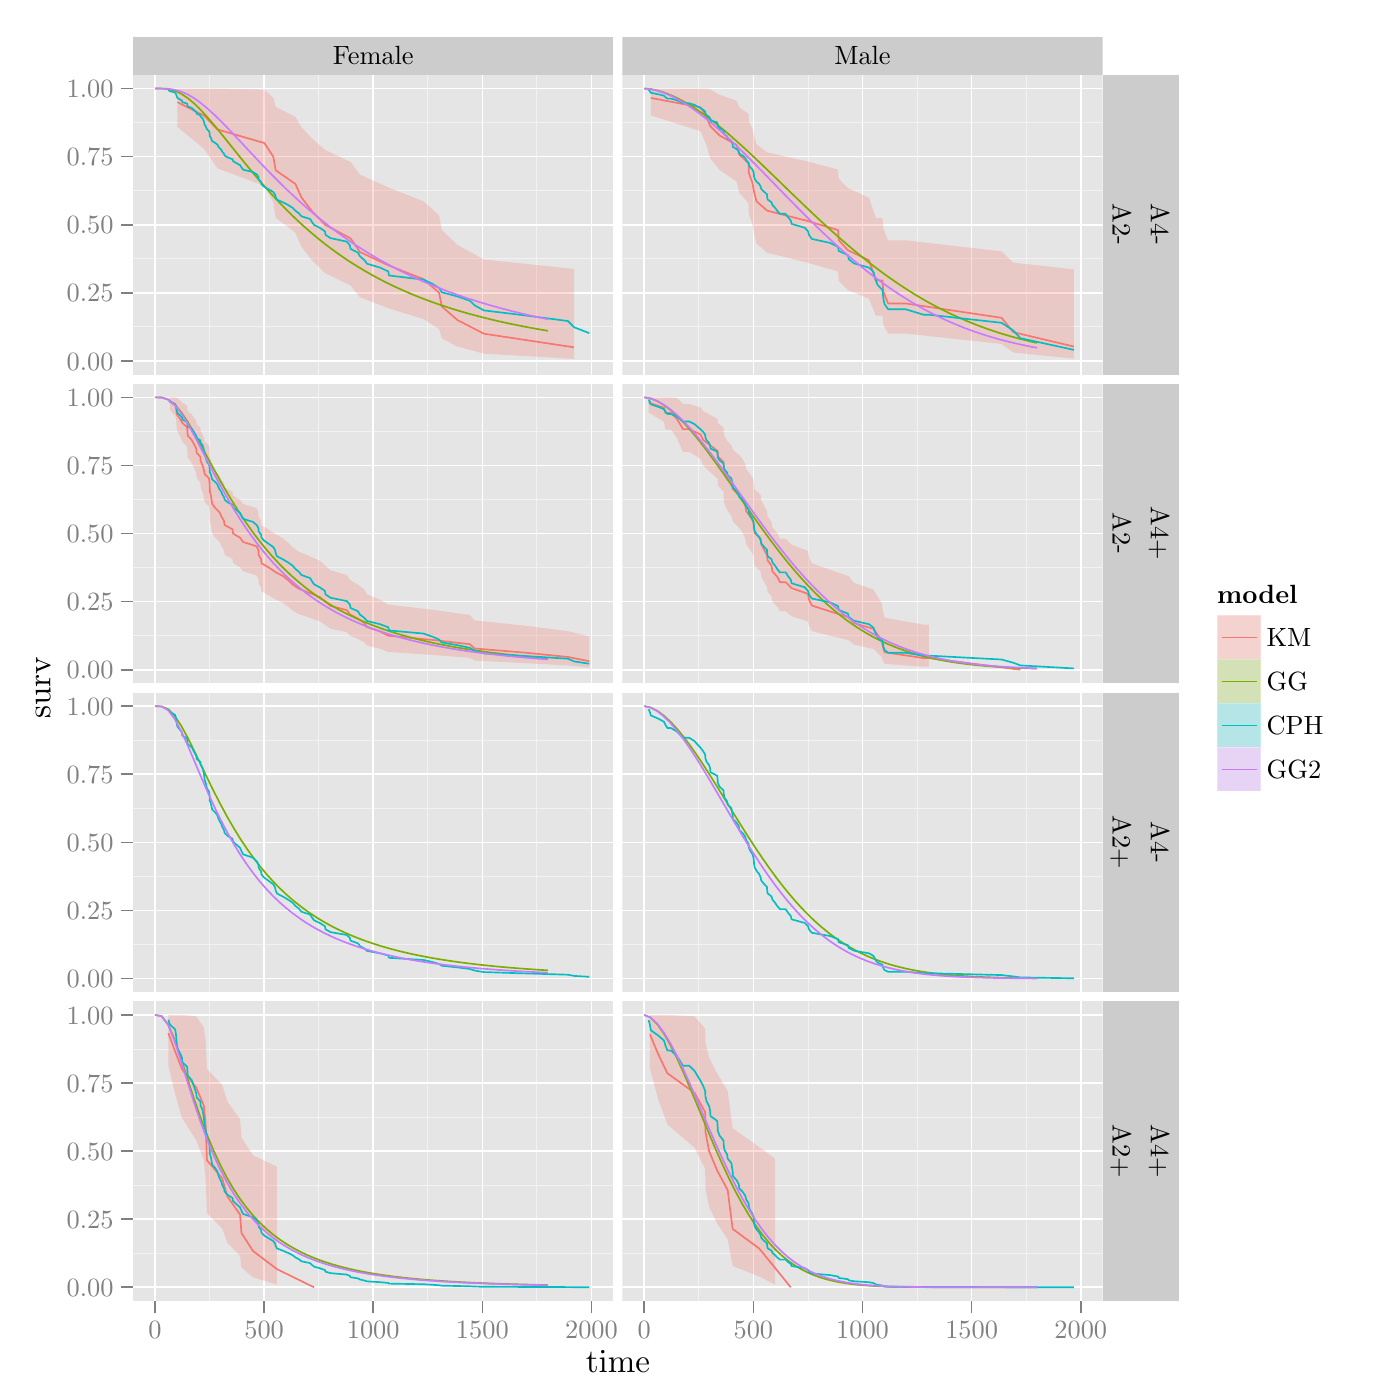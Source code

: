 % Created by tikzDevice version 0.8.1 on 2015-02-03 07:15:25
% !TEX encoding = UTF-8 Unicode
\documentclass[11pt]{memoir}
\nonstopmode

\usepackage{tikz}

\usepackage[active,tightpage,psfixbb]{preview}

\PreviewEnvironment{pgfpicture}

\setlength\PreviewBorder{0pt}

\usepackage{amsmath}
\newcommand{\SweaveOpts}[1]{}  % do not interfere with LaTeX
\newcommand{\SweaveInput}[1]{} % because they are not real TeX commands
\newcommand{\Sexpr}[1]{}       % will only be parsed by R


\usepackage{geometry}
\usepackage{amsmath}
\usepackage{lscape}
\geometry{verbose,tmargin=2.5cm,bmargin=2.5cm,lmargin=2.5cm,rmargin=2.5cm}


\begin{document}

\begin{tikzpicture}[x=1pt,y=1pt]
\definecolor{fillColor}{RGB}{255,255,255}
\path[use as bounding box,fill=fillColor,fill opacity=0.00] (0,0) rectangle (505.89,505.89);
\begin{scope}
\path[clip] (  0.00,  0.00) rectangle (505.89,505.89);
\definecolor{drawColor}{RGB}{255,255,255}
\definecolor{fillColor}{RGB}{255,255,255}

\path[draw=drawColor,line width= 0.6pt,line join=round,line cap=round,fill=fillColor] (  0.00,  0.00) rectangle (505.89,505.89);
\end{scope}
\begin{scope}
\path[clip] ( 48.12,478.81) rectangle (221.61,492.64);
\definecolor{fillColor}{gray}{0.80}

\path[fill=fillColor] ( 48.12,478.81) rectangle (221.61,492.64);
\definecolor{drawColor}{RGB}{0,0,0}

\node[text=drawColor,anchor=base,inner sep=0pt, outer sep=0pt, scale=  0.87] at (134.87,482.43) {Female};
\end{scope}
\begin{scope}
\path[clip] (224.93,478.81) rectangle (398.42,492.64);
\definecolor{fillColor}{gray}{0.80}

\path[fill=fillColor] (224.93,478.81) rectangle (398.42,492.64);
\definecolor{drawColor}{RGB}{0,0,0}

\node[text=drawColor,anchor=base,inner sep=0pt, outer sep=0pt, scale=  0.87] at (311.67,482.43) {Male};
\end{scope}
\begin{scope}
\path[clip] ( 48.12,370.54) rectangle (221.61,478.81);
\definecolor{fillColor}{gray}{0.90}

\path[fill=fillColor] ( 48.12,370.54) rectangle (221.61,478.81);
\definecolor{drawColor}{gray}{0.95}

\path[draw=drawColor,line width= 0.3pt,line join=round] ( 48.12,387.76) --
	(221.61,387.76);

\path[draw=drawColor,line width= 0.3pt,line join=round] ( 48.12,412.37) --
	(221.61,412.37);

\path[draw=drawColor,line width= 0.3pt,line join=round] ( 48.12,436.98) --
	(221.61,436.98);

\path[draw=drawColor,line width= 0.3pt,line join=round] ( 48.12,461.58) --
	(221.61,461.58);

\path[draw=drawColor,line width= 0.3pt,line join=round] ( 75.72,370.54) --
	( 75.72,478.81);

\path[draw=drawColor,line width= 0.3pt,line join=round] (115.15,370.54) --
	(115.15,478.81);

\path[draw=drawColor,line width= 0.3pt,line join=round] (154.58,370.54) --
	(154.58,478.81);

\path[draw=drawColor,line width= 0.3pt,line join=round] (194.01,370.54) --
	(194.01,478.81);
\definecolor{drawColor}{RGB}{255,255,255}

\path[draw=drawColor,line width= 0.6pt,line join=round] ( 48.12,375.46) --
	(221.61,375.46);

\path[draw=drawColor,line width= 0.6pt,line join=round] ( 48.12,400.07) --
	(221.61,400.07);

\path[draw=drawColor,line width= 0.6pt,line join=round] ( 48.12,424.67) --
	(221.61,424.67);

\path[draw=drawColor,line width= 0.6pt,line join=round] ( 48.12,449.28) --
	(221.61,449.28);

\path[draw=drawColor,line width= 0.6pt,line join=round] ( 48.12,473.89) --
	(221.61,473.89);

\path[draw=drawColor,line width= 0.6pt,line join=round] ( 56.01,370.54) --
	( 56.01,478.81);

\path[draw=drawColor,line width= 0.6pt,line join=round] ( 95.44,370.54) --
	( 95.44,478.81);

\path[draw=drawColor,line width= 0.6pt,line join=round] (134.87,370.54) --
	(134.87,478.81);

\path[draw=drawColor,line width= 0.6pt,line join=round] (174.30,370.54) --
	(174.30,478.81);

\path[draw=drawColor,line width= 0.6pt,line join=round] (213.73,370.54) --
	(213.73,478.81);
\definecolor{fillColor}{RGB}{248,118,109}

\path[fill=fillColor,fill opacity=0.25] ( 64.13,460.02) --
	( 73.83,452.00) --
	( 78.56,445.06) --
	( 95.52,438.71) --
	( 98.75,432.78) --
	( 99.62,427.18) --
	(106.72,421.84) --
	(108.92,416.75) --
	(112.71,411.88) --
	(117.44,407.21) --
	(126.67,402.74) --
	(130.06,398.48) --
	(140.55,394.42) --
	(153.08,390.58) --
	(158.68,386.98) --
	(159.63,383.65) --
	(165.31,380.66) --
	(174.85,378.10) --
	(207.42,376.19) --
	(207.42,408.71) --
	(174.85,412.11) --
	(165.31,417.37) --
	(159.63,422.76) --
	(158.68,428.03) --
	(153.08,433.13) --
	(140.55,438.06) --
	(130.06,442.80) --
	(126.67,447.36) --
	(117.44,451.74) --
	(112.71,455.93) --
	(108.92,459.92) --
	(106.72,463.71) --
	( 99.62,467.25) --
	( 98.75,470.54) --
	( 95.52,473.49) --
	( 78.56,473.89) --
	( 73.83,473.89) --
	( 64.13,473.89) --
	cycle;
\definecolor{drawColor}{RGB}{248,118,109}

\path[draw=drawColor,line width= 0.6pt,line join=round] ( 64.13,468.97) --
	( 73.83,464.04) --
	( 78.56,459.12) --
	( 95.52,454.20) --
	( 98.75,449.28) --
	( 99.62,444.36) --
	(106.72,439.44) --
	(108.92,434.52) --
	(112.71,429.60) --
	(117.44,424.67) --
	(126.67,419.75) --
	(130.06,414.83) --
	(140.55,409.91) --
	(153.08,404.99) --
	(158.68,400.07) --
	(159.63,395.15) --
	(165.31,390.23) --
	(174.85,385.30) --
	(207.42,380.38);
\definecolor{drawColor}{RGB}{124,174,0}

\path[draw=drawColor,line width= 0.6pt,line join=round] ( 56.01,473.89) --
	( 58.37,473.88) --
	( 60.74,473.69) --
	( 63.11,473.11) --
	( 65.47,472.02) --
	( 67.84,470.44) --
	( 70.20,468.45) --
	( 72.57,466.12) --
	( 74.93,463.54) --
	( 77.30,460.78) --
	( 79.67,457.91) --
	( 82.03,454.97) --
	( 84.40,452.02) --
	( 86.76,449.08) --
	( 89.13,446.17) --
	( 91.50,443.32) --
	( 93.86,440.54) --
	( 96.23,437.84) --
	( 98.59,435.22) --
	(100.96,432.70) --
	(103.32,430.27) --
	(105.69,427.94) --
	(108.06,425.70) --
	(110.42,423.55) --
	(112.79,421.50) --
	(115.15,419.53) --
	(117.52,417.66) --
	(119.88,415.87) --
	(122.25,414.15) --
	(124.62,412.52) --
	(126.98,410.96) --
	(129.35,409.48) --
	(131.71,408.06) --
	(134.08,406.71) --
	(136.44,405.42) --
	(138.81,404.19) --
	(141.18,403.02) --
	(143.54,401.90) --
	(145.91,400.83) --
	(148.27,399.81) --
	(150.64,398.84) --
	(153.01,397.91) --
	(155.37,397.03) --
	(157.74,396.18) --
	(160.10,395.38) --
	(162.47,394.60) --
	(164.83,393.87) --
	(167.20,393.16) --
	(169.57,392.49) --
	(171.93,391.85) --
	(174.30,391.23) --
	(176.66,390.64) --
	(179.03,390.08) --
	(181.39,389.54) --
	(183.76,389.02) --
	(186.13,388.53) --
	(188.49,388.06) --
	(190.86,387.60) --
	(193.22,387.17) --
	(195.59,386.75) --
	(197.96,386.35);
\definecolor{drawColor}{RGB}{0,191,196}

\path[draw=drawColor,line width= 0.6pt,line join=round] ( 60.82,473.42) --
	( 61.37,472.94) --
	( 63.26,472.46) --
	( 63.58,471.97) --
	( 63.89,470.98) --
	( 64.13,470.48) --
	( 65.00,469.98) --
	( 65.79,469.48) --
	( 65.87,468.97) --
	( 67.60,468.46) --
	( 67.84,467.43) --
	( 69.26,466.91) --
	( 70.91,465.32) --
	( 71.07,464.78) --
	( 72.41,464.24) --
	( 72.49,463.70) --
	( 73.20,463.15) --
	( 73.67,462.04) --
	( 73.83,461.47) --
	( 73.91,460.91) --
	( 74.30,460.34) --
	( 74.78,459.17) --
	( 75.49,458.57) --
	( 75.72,457.97) --
	( 75.80,456.73) --
	( 76.20,456.12) --
	( 76.43,455.49) --
	( 76.67,454.87) --
	( 77.77,454.24) --
	( 78.56,453.61) --
	( 78.88,452.98) --
	( 79.35,452.35) --
	( 79.98,451.71) --
	( 80.30,451.07) --
	( 80.93,450.40) --
	( 81.16,449.72) --
	( 82.19,449.05) --
	( 84.00,448.35) --
	( 84.24,447.64) --
	( 86.76,446.18) --
	( 87.24,445.40) --
	( 87.87,444.57) --
	( 91.42,443.72) --
	( 92.76,442.85) --
	( 93.39,441.96) --
	( 93.47,441.07) --
	( 94.33,440.17) --
	( 94.49,439.26) --
	( 95.52,438.35) --
	( 97.17,437.43) --
	( 98.75,436.51) --
	( 99.38,435.59) --
	( 99.62,434.66) --
	(100.09,433.73) --
	(102.30,432.75) --
	(104.19,431.76) --
	(105.77,430.77) --
	(106.72,429.76) --
	(108.06,428.76) --
	(108.92,427.74) --
	(112.08,426.73) --
	(112.71,425.67) --
	(113.50,424.61) --
	(115.71,423.47) --
	(117.44,422.28) --
	(117.60,421.06) --
	(119.41,419.84) --
	(125.33,418.57) --
	(126.43,417.27) --
	(126.67,415.95) --
	(129.35,414.63) --
	(130.06,413.28) --
	(131.63,411.94) --
	(132.66,410.58) --
	(137.31,409.20) --
	(140.31,407.81) --
	(140.55,406.34) --
	(153.08,404.83) --
	(156.24,403.33) --
	(158.68,401.80) --
	(159.63,400.27) --
	(165.31,398.76) --
	(169.80,397.21) --
	(171.46,395.58) --
	(174.85,393.72) --
	(189.91,391.89) --
	(205.21,389.88) --
	(207.42,387.65) --
	(212.94,385.49);
\definecolor{drawColor}{RGB}{199,124,255}

\path[draw=drawColor,line width= 0.6pt,line join=round] ( 56.01,473.89) --
	( 58.37,473.88) --
	( 60.74,473.80) --
	( 63.11,473.47) --
	( 65.47,472.79) --
	( 67.84,471.75) --
	( 70.20,470.36) --
	( 72.57,468.66) --
	( 74.93,466.71) --
	( 77.30,464.56) --
	( 79.67,462.25) --
	( 82.03,459.84) --
	( 84.40,457.36) --
	( 86.76,454.84) --
	( 89.13,452.31) --
	( 91.50,449.78) --
	( 93.86,447.27) --
	( 96.23,444.80) --
	( 98.59,442.38) --
	(100.96,440.01) --
	(103.32,437.70) --
	(105.69,435.46) --
	(108.06,433.28) --
	(110.42,431.17) --
	(112.79,429.13) --
	(115.15,427.17) --
	(117.52,425.27) --
	(119.88,423.44) --
	(122.25,421.68) --
	(124.62,419.99) --
	(126.98,418.36) --
	(129.35,416.79) --
	(131.71,415.28) --
	(134.08,413.84) --
	(136.44,412.45) --
	(138.81,411.11) --
	(141.18,409.83) --
	(143.54,408.60) --
	(145.91,407.42) --
	(148.27,406.29) --
	(150.64,405.20) --
	(153.01,404.15) --
	(155.37,403.15) --
	(157.74,402.19) --
	(160.10,401.26) --
	(162.47,400.37) --
	(164.83,399.52) --
	(167.20,398.70) --
	(169.57,397.91) --
	(171.93,397.15) --
	(174.30,396.42) --
	(176.66,395.72) --
	(179.03,395.05) --
	(181.39,394.40) --
	(183.76,393.78) --
	(186.13,393.18) --
	(188.49,392.61) --
	(190.86,392.05) --
	(193.22,391.52) --
	(195.59,391.01) --
	(197.96,390.51);
\end{scope}
\begin{scope}
\path[clip] ( 48.12,258.96) rectangle (221.61,367.23);
\definecolor{fillColor}{gray}{0.90}

\path[fill=fillColor] ( 48.12,258.96) rectangle (221.61,367.23);
\definecolor{drawColor}{gray}{0.95}

\path[draw=drawColor,line width= 0.3pt,line join=round] ( 48.12,276.18) --
	(221.61,276.18);

\path[draw=drawColor,line width= 0.3pt,line join=round] ( 48.12,300.79) --
	(221.61,300.79);

\path[draw=drawColor,line width= 0.3pt,line join=round] ( 48.12,325.40) --
	(221.61,325.40);

\path[draw=drawColor,line width= 0.3pt,line join=round] ( 48.12,350.00) --
	(221.61,350.00);

\path[draw=drawColor,line width= 0.3pt,line join=round] ( 75.72,258.96) --
	( 75.72,367.23);

\path[draw=drawColor,line width= 0.3pt,line join=round] (115.15,258.96) --
	(115.15,367.23);

\path[draw=drawColor,line width= 0.3pt,line join=round] (154.58,258.96) --
	(154.58,367.23);

\path[draw=drawColor,line width= 0.3pt,line join=round] (194.01,258.96) --
	(194.01,367.23);
\definecolor{drawColor}{RGB}{255,255,255}

\path[draw=drawColor,line width= 0.6pt,line join=round] ( 48.12,263.88) --
	(221.61,263.88);

\path[draw=drawColor,line width= 0.6pt,line join=round] ( 48.12,288.49) --
	(221.61,288.49);

\path[draw=drawColor,line width= 0.6pt,line join=round] ( 48.12,313.09) --
	(221.61,313.09);

\path[draw=drawColor,line width= 0.6pt,line join=round] ( 48.12,337.70) --
	(221.61,337.70);

\path[draw=drawColor,line width= 0.6pt,line join=round] ( 48.12,362.31) --
	(221.61,362.31);

\path[draw=drawColor,line width= 0.6pt,line join=round] ( 56.01,258.96) --
	( 56.01,367.23);

\path[draw=drawColor,line width= 0.6pt,line join=round] ( 95.44,258.96) --
	( 95.44,367.23);

\path[draw=drawColor,line width= 0.6pt,line join=round] (134.87,258.96) --
	(134.87,367.23);

\path[draw=drawColor,line width= 0.6pt,line join=round] (174.30,258.96) --
	(174.30,367.23);

\path[draw=drawColor,line width= 0.6pt,line join=round] (213.73,258.96) --
	(213.73,367.23);
\definecolor{fillColor}{RGB}{248,118,109}

\path[fill=fillColor,fill opacity=0.25] ( 61.37,357.82) --
	( 63.58,355.13) --
	( 63.89,350.50) --
	( 65.00,348.37) --
	( 65.87,346.32) --
	( 67.60,344.33) --
	( 67.84,340.48) --
	( 69.26,338.62) --
	( 70.91,334.97) --
	( 71.07,333.19) --
	( 72.41,331.43) --
	( 72.49,329.68) --
	( 73.20,327.96) --
	( 73.67,326.26) --
	( 73.91,324.57) --
	( 75.49,322.90) --
	( 75.72,321.25) --
	( 75.80,317.98) --
	( 76.20,316.36) --
	( 76.43,314.76) --
	( 76.67,313.18) --
	( 77.77,311.60) --
	( 79.35,310.04) --
	( 79.98,308.49) --
	( 80.93,306.95) --
	( 81.16,305.42) --
	( 84.00,303.90) --
	( 84.24,302.40) --
	( 86.76,300.91) --
	( 87.87,299.43) --
	( 92.76,297.96) --
	( 93.39,296.50) --
	( 93.47,295.05) --
	( 94.33,293.62) --
	( 94.49,292.19) --
	( 97.17,290.78) --
	( 99.38,289.38) --
	(102.30,288.00) --
	(104.19,286.63) --
	(105.77,285.27) --
	(108.06,283.92) --
	(112.08,282.59) --
	(115.71,281.28) --
	(117.60,279.98) --
	(119.41,278.70) --
	(125.33,277.43) --
	(126.43,276.19) --
	(129.35,274.96) --
	(131.63,273.76) --
	(132.66,272.58) --
	(137.31,271.43) --
	(140.31,270.31) --
	(156.24,269.23) --
	(169.80,268.19) --
	(171.46,267.19) --
	(189.91,266.26) --
	(205.21,265.41) --
	(212.94,264.67) --
	(212.94,275.91) --
	(205.21,277.81) --
	(189.91,279.77) --
	(171.46,281.72) --
	(169.80,283.65) --
	(156.24,285.54) --
	(140.31,287.41) --
	(137.31,289.24) --
	(132.66,291.06) --
	(131.63,292.85) --
	(129.35,294.61) --
	(126.43,296.36) --
	(125.33,298.09) --
	(119.41,299.80) --
	(117.60,301.49) --
	(115.71,303.17) --
	(112.08,304.83) --
	(108.06,306.48) --
	(105.77,308.12) --
	(104.19,309.74) --
	(102.30,311.34) --
	( 99.38,312.94) --
	( 97.17,314.52) --
	( 94.49,316.09) --
	( 94.33,317.65) --
	( 93.47,319.20) --
	( 93.39,320.73) --
	( 92.76,322.25) --
	( 87.87,323.77) --
	( 86.76,325.27) --
	( 84.24,326.76) --
	( 84.00,328.23) --
	( 81.16,329.70) --
	( 80.93,331.15) --
	( 79.98,332.60) --
	( 79.35,334.03) --
	( 77.77,335.45) --
	( 76.67,336.86) --
	( 76.43,338.25) --
	( 76.20,339.63) --
	( 75.80,341.00) --
	( 75.72,343.70) --
	( 75.49,345.03) --
	( 73.91,346.34) --
	( 73.67,347.64) --
	( 73.20,348.92) --
	( 72.49,350.18) --
	( 72.41,351.42) --
	( 71.07,352.64) --
	( 70.91,353.84) --
	( 69.26,356.16) --
	( 67.84,357.28) --
	( 67.60,359.40) --
	( 65.87,360.39) --
	( 65.00,361.32) --
	( 63.89,362.18) --
	( 63.58,362.31) --
	( 61.37,362.31) --
	cycle;
\definecolor{drawColor}{RGB}{248,118,109}

\path[draw=drawColor,line width= 0.6pt,line join=round] ( 61.37,360.77) --
	( 63.58,359.23) --
	( 63.89,356.15) --
	( 65.00,354.62) --
	( 65.87,353.08) --
	( 67.60,351.54) --
	( 67.84,348.47) --
	( 69.26,346.93) --
	( 70.91,343.85) --
	( 71.07,342.31) --
	( 72.41,340.78) --
	( 72.49,339.24) --
	( 73.20,337.70) --
	( 73.67,336.16) --
	( 73.91,334.62) --
	( 75.49,333.09) --
	( 75.72,331.55) --
	( 75.80,328.47) --
	( 76.20,326.93) --
	( 76.43,325.40) --
	( 76.67,323.86) --
	( 77.77,322.32) --
	( 79.35,320.78) --
	( 79.98,319.24) --
	( 80.93,317.71) --
	( 81.16,316.17) --
	( 84.00,314.63) --
	( 84.24,313.09) --
	( 86.76,311.56) --
	( 87.87,310.02) --
	( 92.76,308.48) --
	( 93.39,306.94) --
	( 93.47,305.40) --
	( 94.33,303.87) --
	( 94.49,302.33) --
	( 97.17,300.79) --
	( 99.38,299.25) --
	(102.30,297.71) --
	(104.19,296.18) --
	(105.77,294.64) --
	(108.06,293.10) --
	(112.08,291.56) --
	(115.71,290.02) --
	(117.60,288.49) --
	(119.41,286.95) --
	(125.33,285.41) --
	(126.43,283.87) --
	(129.35,282.34) --
	(131.63,280.80) --
	(132.66,279.26) --
	(137.31,277.72) --
	(140.31,276.18) --
	(156.24,274.65) --
	(169.80,273.11) --
	(171.46,271.57) --
	(189.91,270.03) --
	(205.21,268.49) --
	(212.94,266.96);
\definecolor{drawColor}{RGB}{124,174,0}

\path[draw=drawColor,line width= 0.6pt,line join=round] ( 56.01,362.31) --
	( 58.37,362.24) --
	( 60.74,361.54) --
	( 63.11,359.76) --
	( 65.47,356.96) --
	( 67.84,353.41) --
	( 70.20,349.38) --
	( 72.57,345.09) --
	( 74.93,340.70) --
	( 77.30,336.32) --
	( 79.67,332.05) --
	( 82.03,327.92) --
	( 84.40,323.98) --
	( 86.76,320.24) --
	( 89.13,316.71) --
	( 91.50,313.38) --
	( 93.86,310.27) --
	( 96.23,307.35) --
	( 98.59,304.63) --
	(100.96,302.09) --
	(103.32,299.72) --
	(105.69,297.51) --
	(108.06,295.45) --
	(110.42,293.53) --
	(112.79,291.74) --
	(115.15,290.07) --
	(117.52,288.52) --
	(119.88,287.07) --
	(122.25,285.71) --
	(124.62,284.45) --
	(126.98,283.27) --
	(129.35,282.17) --
	(131.71,281.14) --
	(134.08,280.18) --
	(136.44,279.28) --
	(138.81,278.43) --
	(141.18,277.64) --
	(143.54,276.90) --
	(145.91,276.21) --
	(148.27,275.56) --
	(150.64,274.95) --
	(153.01,274.37) --
	(155.37,273.83) --
	(157.74,273.32) --
	(160.10,272.85) --
	(162.47,272.40) --
	(164.83,271.97) --
	(167.20,271.57) --
	(169.57,271.20) --
	(171.93,270.84) --
	(174.30,270.51) --
	(176.66,270.19) --
	(179.03,269.89) --
	(181.39,269.61) --
	(183.76,269.34) --
	(186.13,269.09) --
	(188.49,268.85) --
	(190.86,268.62) --
	(193.22,268.41) --
	(195.59,268.21) --
	(197.96,268.01);
\definecolor{drawColor}{RGB}{0,191,196}

\path[draw=drawColor,line width= 0.6pt,line join=round] ( 60.82,361.52) --
	( 61.37,360.73) --
	( 63.26,359.93) --
	( 63.58,359.12) --
	( 63.89,357.49) --
	( 64.13,356.67) --
	( 65.00,355.86) --
	( 65.79,355.05) --
	( 65.87,354.22) --
	( 67.60,353.40) --
	( 67.84,351.76) --
	( 69.26,350.93) --
	( 70.91,348.42) --
	( 71.07,347.58) --
	( 72.41,346.73) --
	( 72.49,345.88) --
	( 73.20,345.03) --
	( 73.67,343.32) --
	( 73.83,342.46) --
	( 73.91,341.60) --
	( 74.30,340.74) --
	( 74.78,338.98) --
	( 75.49,338.08) --
	( 75.72,337.18) --
	( 75.80,335.36) --
	( 76.20,334.46) --
	( 76.43,333.55) --
	( 76.67,332.64) --
	( 77.77,331.74) --
	( 78.56,330.84) --
	( 78.88,329.94) --
	( 79.35,329.04) --
	( 79.98,328.13) --
	( 80.30,327.24) --
	( 80.93,326.30) --
	( 81.16,325.36) --
	( 82.19,324.43) --
	( 84.00,323.47) --
	( 84.24,322.52) --
	( 86.76,320.55) --
	( 87.24,319.50) --
	( 87.87,318.40) --
	( 91.42,317.29) --
	( 92.76,316.15) --
	( 93.39,315.01) --
	( 93.47,313.87) --
	( 94.33,312.73) --
	( 94.49,311.59) --
	( 95.52,310.46) --
	( 97.17,309.33) --
	( 98.75,308.20) --
	( 99.38,307.09) --
	( 99.62,305.98) --
	(100.09,304.88) --
	(102.30,303.73) --
	(104.19,302.59) --
	(105.77,301.46) --
	(106.72,300.33) --
	(108.06,299.21) --
	(108.92,298.09) --
	(112.08,296.99) --
	(112.71,295.85) --
	(113.50,294.74) --
	(115.71,293.55) --
	(117.44,292.33) --
	(117.60,291.11) --
	(119.41,289.90) --
	(125.33,288.67) --
	(126.43,287.43) --
	(126.67,286.20) --
	(129.35,285.00) --
	(130.06,283.80) --
	(131.63,282.63) --
	(132.66,281.48) --
	(137.31,280.34) --
	(140.31,279.22) --
	(140.55,278.08) --
	(153.08,276.94) --
	(156.24,275.84) --
	(158.68,274.77) --
	(159.63,273.73) --
	(165.31,272.75) --
	(169.80,271.78) --
	(171.46,270.82) --
	(174.85,269.78) --
	(189.91,268.83) --
	(205.21,267.86) --
	(207.42,266.89) --
	(212.94,266.05);
\definecolor{drawColor}{RGB}{199,124,255}

\path[draw=drawColor,line width= 0.6pt,line join=round] ( 56.01,362.31) --
	( 58.37,362.24) --
	( 60.74,361.50) --
	( 63.11,359.58) --
	( 65.47,356.57) --
	( 67.84,352.77) --
	( 70.20,348.48) --
	( 72.57,343.95) --
	( 74.93,339.34) --
	( 77.30,334.78) --
	( 79.67,330.36) --
	( 82.03,326.12) --
	( 84.40,322.09) --
	( 86.76,318.28) --
	( 89.13,314.71) --
	( 91.50,311.37) --
	( 93.86,308.25) --
	( 96.23,305.35) --
	( 98.59,302.64) --
	(100.96,300.13) --
	(103.32,297.80) --
	(105.69,295.63) --
	(108.06,293.62) --
	(110.42,291.75) --
	(112.79,290.01) --
	(115.15,288.40) --
	(117.52,286.90) --
	(119.88,285.50) --
	(122.25,284.20) --
	(124.62,282.99) --
	(126.98,281.87) --
	(129.35,280.82) --
	(131.71,279.84) --
	(134.08,278.93) --
	(136.44,278.08) --
	(138.81,277.28) --
	(141.18,276.54) --
	(143.54,275.84) --
	(145.91,275.19) --
	(148.27,274.58) --
	(150.64,274.01) --
	(153.01,273.47) --
	(155.37,272.97) --
	(157.74,272.49) --
	(160.10,272.05) --
	(162.47,271.63) --
	(164.83,271.24) --
	(167.20,270.87) --
	(169.57,270.52) --
	(171.93,270.20) --
	(174.30,269.89) --
	(176.66,269.60) --
	(179.03,269.32) --
	(181.39,269.06) --
	(183.76,268.82) --
	(186.13,268.59) --
	(188.49,268.37) --
	(190.86,268.16) --
	(193.22,267.96) --
	(195.59,267.78) --
	(197.96,267.60);
\end{scope}
\begin{scope}
\path[clip] ( 48.12,147.38) rectangle (221.61,255.65);
\definecolor{fillColor}{gray}{0.90}

\path[fill=fillColor] ( 48.12,147.38) rectangle (221.61,255.65);
\definecolor{drawColor}{gray}{0.95}

\path[draw=drawColor,line width= 0.3pt,line join=round] ( 48.12,164.60) --
	(221.61,164.60);

\path[draw=drawColor,line width= 0.3pt,line join=round] ( 48.12,189.21) --
	(221.61,189.21);

\path[draw=drawColor,line width= 0.3pt,line join=round] ( 48.12,213.82) --
	(221.61,213.82);

\path[draw=drawColor,line width= 0.3pt,line join=round] ( 48.12,238.42) --
	(221.61,238.42);

\path[draw=drawColor,line width= 0.3pt,line join=round] ( 75.72,147.38) --
	( 75.72,255.65);

\path[draw=drawColor,line width= 0.3pt,line join=round] (115.15,147.38) --
	(115.15,255.65);

\path[draw=drawColor,line width= 0.3pt,line join=round] (154.58,147.38) --
	(154.58,255.65);

\path[draw=drawColor,line width= 0.3pt,line join=round] (194.01,147.38) --
	(194.01,255.65);
\definecolor{drawColor}{RGB}{255,255,255}

\path[draw=drawColor,line width= 0.6pt,line join=round] ( 48.12,152.30) --
	(221.61,152.30);

\path[draw=drawColor,line width= 0.6pt,line join=round] ( 48.12,176.91) --
	(221.61,176.91);

\path[draw=drawColor,line width= 0.6pt,line join=round] ( 48.12,201.51) --
	(221.61,201.51);

\path[draw=drawColor,line width= 0.6pt,line join=round] ( 48.12,226.12) --
	(221.61,226.12);

\path[draw=drawColor,line width= 0.6pt,line join=round] ( 48.12,250.73) --
	(221.61,250.73);

\path[draw=drawColor,line width= 0.6pt,line join=round] ( 56.01,147.38) --
	( 56.01,255.65);

\path[draw=drawColor,line width= 0.6pt,line join=round] ( 95.44,147.38) --
	( 95.44,255.65);

\path[draw=drawColor,line width= 0.6pt,line join=round] (134.87,147.38) --
	(134.87,255.65);

\path[draw=drawColor,line width= 0.6pt,line join=round] (174.30,147.38) --
	(174.30,255.65);

\path[draw=drawColor,line width= 0.6pt,line join=round] (213.73,147.38) --
	(213.73,255.65);
\definecolor{drawColor}{RGB}{124,174,0}

\path[draw=drawColor,line width= 0.6pt,line join=round] ( 56.01,250.73) --
	( 58.37,250.62) --
	( 60.74,249.61) --
	( 63.11,247.21) --
	( 65.47,243.65) --
	( 67.84,239.31) --
	( 70.20,234.53) --
	( 72.57,229.59) --
	( 74.93,224.66) --
	( 77.30,219.85) --
	( 79.67,215.24) --
	( 82.03,210.87) --
	( 84.40,206.76) --
	( 86.76,202.92) --
	( 89.13,199.34) --
	( 91.50,196.02) --
	( 93.86,192.95) --
	( 96.23,190.10) --
	( 98.59,187.47) --
	(100.96,185.04) --
	(103.32,182.80) --
	(105.69,180.72) --
	(108.06,178.81) --
	(110.42,177.04) --
	(112.79,175.40) --
	(115.15,173.89) --
	(117.52,172.49) --
	(119.88,171.20) --
	(122.25,170.00) --
	(124.62,168.88) --
	(126.98,167.85) --
	(129.35,166.89) --
	(131.71,166.00) --
	(134.08,165.18) --
	(136.44,164.41) --
	(138.81,163.69) --
	(141.18,163.02) --
	(143.54,162.40) --
	(145.91,161.82) --
	(148.27,161.28) --
	(150.64,160.77) --
	(153.01,160.30) --
	(155.37,159.86) --
	(157.74,159.44) --
	(160.10,159.06) --
	(162.47,158.69) --
	(164.83,158.35) --
	(167.20,158.03) --
	(169.57,157.73) --
	(171.93,157.45) --
	(174.30,157.18) --
	(176.66,156.94) --
	(179.03,156.70) --
	(181.39,156.48) --
	(183.76,156.27) --
	(186.13,156.08) --
	(188.49,155.89) --
	(190.86,155.72) --
	(193.22,155.55) --
	(195.59,155.40) --
	(197.96,155.25);
\definecolor{drawColor}{RGB}{0,191,196}

\path[draw=drawColor,line width= 0.6pt,line join=round] ( 60.82,249.68) --
	( 61.37,248.63) --
	( 63.26,247.58) --
	( 63.58,246.51) --
	( 63.89,244.37) --
	( 64.13,243.31) --
	( 65.00,242.25) --
	( 65.79,241.19) --
	( 65.87,240.12) --
	( 67.60,239.06) --
	( 67.84,236.95) --
	( 69.26,235.89) --
	( 70.91,232.71) --
	( 71.07,231.63) --
	( 72.41,230.57) --
	( 72.49,229.50) --
	( 73.20,228.44) --
	( 73.67,226.32) --
	( 73.83,225.25) --
	( 73.91,224.19) --
	( 74.30,223.13) --
	( 74.78,220.99) --
	( 75.49,219.90) --
	( 75.72,218.80) --
	( 75.80,216.62) --
	( 76.20,215.54) --
	( 76.43,214.46) --
	( 76.67,213.39) --
	( 77.77,212.32) --
	( 78.56,211.26) --
	( 78.88,210.21) --
	( 79.35,209.16) --
	( 79.98,208.12) --
	( 80.30,207.08) --
	( 80.93,206.01) --
	( 81.16,204.94) --
	( 82.19,203.88) --
	( 84.00,202.80) --
	( 84.24,201.72) --
	( 86.76,199.52) --
	( 87.24,198.37) --
	( 87.87,197.16) --
	( 91.42,195.95) --
	( 92.76,194.71) --
	( 93.39,193.49) --
	( 93.47,192.28) --
	( 94.33,191.07) --
	( 94.49,189.87) --
	( 95.52,188.68) --
	( 97.17,187.52) --
	( 98.75,186.36) --
	( 99.38,185.23) --
	( 99.62,184.11) --
	(100.09,183.01) --
	(102.30,181.87) --
	(104.19,180.75) --
	(105.77,179.65) --
	(106.72,178.56) --
	(108.06,177.49) --
	(108.92,176.43) --
	(112.08,175.41) --
	(112.71,174.36) --
	(113.50,173.34) --
	(115.71,172.27) --
	(117.44,171.19) --
	(117.60,170.11) --
	(119.41,169.07) --
	(125.33,168.03) --
	(126.43,166.98) --
	(126.67,165.98) --
	(129.35,165.00) --
	(130.06,164.05) --
	(131.63,163.15) --
	(132.66,162.27) --
	(137.31,161.42) --
	(140.31,160.60) --
	(140.55,159.79) --
	(153.08,159.00) --
	(156.24,158.27) --
	(158.68,157.56) --
	(159.63,156.91) --
	(165.31,156.31) --
	(169.80,155.74) --
	(171.46,155.19) --
	(174.85,154.63) --
	(189.91,154.14) --
	(205.21,153.68) --
	(207.42,153.25) --
	(212.94,152.91);
\definecolor{drawColor}{RGB}{199,124,255}

\path[draw=drawColor,line width= 0.6pt,line join=round] ( 56.01,250.73) --
	( 58.37,250.59) --
	( 60.74,249.23) --
	( 63.11,246.13) --
	( 65.47,241.71) --
	( 67.84,236.50) --
	( 70.20,230.95) --
	( 72.57,225.35) --
	( 74.93,219.89) --
	( 77.30,214.69) --
	( 79.67,209.80) --
	( 82.03,205.25) --
	( 84.40,201.04) --
	( 86.76,197.17) --
	( 89.13,193.62) --
	( 91.50,190.36) --
	( 93.86,187.39) --
	( 96.23,184.67) --
	( 98.59,182.18) --
	(100.96,179.91) --
	(103.32,177.83) --
	(105.69,175.93) --
	(108.06,174.19) --
	(110.42,172.60) --
	(112.79,171.14) --
	(115.15,169.80) --
	(117.52,168.58) --
	(119.88,167.45) --
	(122.25,166.41) --
	(124.62,165.45) --
	(126.98,164.57) --
	(129.35,163.76) --
	(131.71,163.01) --
	(134.08,162.32) --
	(136.44,161.68) --
	(138.81,161.08) --
	(141.18,160.53) --
	(143.54,160.02) --
	(145.91,159.55) --
	(148.27,159.11) --
	(150.64,158.70) --
	(153.01,158.32) --
	(155.37,157.97) --
	(157.74,157.64) --
	(160.10,157.33) --
	(162.47,157.05) --
	(164.83,156.78) --
	(167.20,156.53) --
	(169.57,156.29) --
	(171.93,156.08) --
	(174.30,155.87) --
	(176.66,155.68) --
	(179.03,155.50) --
	(181.39,155.33) --
	(183.76,155.17) --
	(186.13,155.02) --
	(188.49,154.88) --
	(190.86,154.75) --
	(193.22,154.63) --
	(195.59,154.51) --
	(197.96,154.40);
\end{scope}
\begin{scope}
\path[clip] ( 48.12, 35.80) rectangle (221.61,144.07);
\definecolor{fillColor}{gray}{0.90}

\path[fill=fillColor] ( 48.12, 35.80) rectangle (221.61,144.07);
\definecolor{drawColor}{gray}{0.95}

\path[draw=drawColor,line width= 0.3pt,line join=round] ( 48.12, 53.02) --
	(221.61, 53.02);

\path[draw=drawColor,line width= 0.3pt,line join=round] ( 48.12, 77.63) --
	(221.61, 77.63);

\path[draw=drawColor,line width= 0.3pt,line join=round] ( 48.12,102.23) --
	(221.61,102.23);

\path[draw=drawColor,line width= 0.3pt,line join=round] ( 48.12,126.84) --
	(221.61,126.84);

\path[draw=drawColor,line width= 0.3pt,line join=round] ( 75.72, 35.80) --
	( 75.72,144.07);

\path[draw=drawColor,line width= 0.3pt,line join=round] (115.15, 35.80) --
	(115.15,144.07);

\path[draw=drawColor,line width= 0.3pt,line join=round] (154.58, 35.80) --
	(154.58,144.07);

\path[draw=drawColor,line width= 0.3pt,line join=round] (194.01, 35.80) --
	(194.01,144.07);
\definecolor{drawColor}{RGB}{255,255,255}

\path[draw=drawColor,line width= 0.6pt,line join=round] ( 48.12, 40.72) --
	(221.61, 40.72);

\path[draw=drawColor,line width= 0.6pt,line join=round] ( 48.12, 65.32) --
	(221.61, 65.32);

\path[draw=drawColor,line width= 0.6pt,line join=round] ( 48.12, 89.93) --
	(221.61, 89.93);

\path[draw=drawColor,line width= 0.6pt,line join=round] ( 48.12,114.54) --
	(221.61,114.54);

\path[draw=drawColor,line width= 0.6pt,line join=round] ( 48.12,139.14) --
	(221.61,139.14);

\path[draw=drawColor,line width= 0.6pt,line join=round] ( 56.01, 35.80) --
	( 56.01,144.07);

\path[draw=drawColor,line width= 0.6pt,line join=round] ( 95.44, 35.80) --
	( 95.44,144.07);

\path[draw=drawColor,line width= 0.6pt,line join=round] (134.87, 35.80) --
	(134.87,144.07);

\path[draw=drawColor,line width= 0.6pt,line join=round] (174.30, 35.80) --
	(174.30,144.07);

\path[draw=drawColor,line width= 0.6pt,line join=round] (213.73, 35.80) --
	(213.73,144.07);
\definecolor{fillColor}{RGB}{248,118,109}

\path[fill=fillColor,fill opacity=0.25] ( 60.82,120.96) --
	( 63.26,110.66) --
	( 65.79,101.86) --
	( 70.91, 93.91) --
	( 73.67, 86.60) --
	( 74.30, 79.79) --
	( 74.78, 67.46) --
	( 80.30, 61.90) --
	( 82.19, 56.76) --
	( 86.76, 52.06) --
	( 87.24, 47.87) --
	( 91.42, 44.33) --
	(100.09, 41.71) --
	(100.09, 84.31) --
	( 91.42, 88.40) --
	( 87.24, 94.88) --
	( 86.76,101.47) --
	( 82.19,107.83) --
	( 80.30,113.89) --
	( 74.78,119.62) --
	( 74.30,129.99) --
	( 73.67,134.57) --
	( 70.91,138.65) --
	( 65.79,139.14) --
	( 63.26,139.14) --
	( 60.82,139.14) --
	cycle;
\definecolor{drawColor}{RGB}{248,118,109}

\path[draw=drawColor,line width= 0.6pt,line join=round] ( 60.82,132.58) --
	( 63.26,126.02) --
	( 65.79,119.46) --
	( 70.91,112.90) --
	( 73.67,106.34) --
	( 74.30, 99.77) --
	( 74.78, 86.65) --
	( 80.30, 80.09) --
	( 82.19, 73.53) --
	( 86.76, 66.96) --
	( 87.24, 60.40) --
	( 91.42, 53.84) --
	(100.09, 47.28) --
	(113.50, 40.72);
\definecolor{drawColor}{RGB}{124,174,0}

\path[draw=drawColor,line width= 0.6pt,line join=round] ( 56.01,139.14) --
	( 58.37,138.72) --
	( 60.74,135.70) --
	( 63.11,130.11) --
	( 65.47,123.17) --
	( 67.84,115.80) --
	( 70.20,108.58) --
	( 72.57,101.78) --
	( 74.93, 95.53) --
	( 77.30, 89.87) --
	( 79.67, 84.79) --
	( 82.03, 80.26) --
	( 84.40, 76.22) --
	( 86.76, 72.64) --
	( 89.13, 69.45) --
	( 91.50, 66.62) --
	( 93.86, 64.10) --
	( 96.23, 61.86) --
	( 98.59, 59.86) --
	(100.96, 58.08) --
	(103.32, 56.49) --
	(105.69, 55.07) --
	(108.06, 53.79) --
	(110.42, 52.64) --
	(112.79, 51.61) --
	(115.15, 50.68) --
	(117.52, 49.85) --
	(119.88, 49.09) --
	(122.25, 48.41) --
	(124.62, 47.79) --
	(126.98, 47.23) --
	(129.35, 46.72) --
	(131.71, 46.25) --
	(134.08, 45.83) --
	(136.44, 45.45) --
	(138.81, 45.09) --
	(141.18, 44.77) --
	(143.54, 44.48) --
	(145.91, 44.21) --
	(148.27, 43.96) --
	(150.64, 43.73) --
	(153.01, 43.52) --
	(155.37, 43.33) --
	(157.74, 43.15) --
	(160.10, 42.99) --
	(162.47, 42.84) --
	(164.83, 42.70) --
	(167.20, 42.57) --
	(169.57, 42.45) --
	(171.93, 42.34) --
	(174.30, 42.24) --
	(176.66, 42.15) --
	(179.03, 42.06) --
	(181.39, 41.98) --
	(183.76, 41.90) --
	(186.13, 41.83) --
	(188.49, 41.76) --
	(190.86, 41.70) --
	(193.22, 41.64) --
	(195.59, 41.59) --
	(197.96, 41.54);
\definecolor{drawColor}{RGB}{0,191,196}

\path[draw=drawColor,line width= 0.6pt,line join=round] ( 60.82,137.41) --
	( 61.37,135.67) --
	( 63.26,133.95) --
	( 63.58,132.21) --
	( 63.89,128.77) --
	( 64.13,127.07) --
	( 65.00,125.40) --
	( 65.79,123.74) --
	( 65.87,122.08) --
	( 67.60,120.45) --
	( 67.84,117.23) --
	( 69.26,115.64) --
	( 70.91,110.93) --
	( 71.07,109.37) --
	( 72.41,107.84) --
	( 72.49,106.32) --
	( 73.20,104.83) --
	( 73.67,101.86) --
	( 73.83,100.40) --
	( 73.91, 98.96) --
	( 74.30, 97.53) --
	( 74.78, 94.69) --
	( 75.49, 93.27) --
	( 75.72, 91.85) --
	( 75.80, 89.08) --
	( 76.20, 87.73) --
	( 76.43, 86.40) --
	( 76.67, 85.09) --
	( 77.77, 83.80) --
	( 78.56, 82.54) --
	( 78.88, 81.30) --
	( 79.35, 80.08) --
	( 79.98, 78.88) --
	( 80.30, 77.70) --
	( 80.93, 76.50) --
	( 81.16, 75.32) --
	( 82.19, 74.17) --
	( 84.00, 73.00) --
	( 84.24, 71.86) --
	( 86.76, 69.58) --
	( 87.24, 68.41) --
	( 87.87, 67.21) --
	( 91.42, 66.03) --
	( 92.76, 64.84) --
	( 93.39, 63.69) --
	( 93.47, 62.57) --
	( 94.33, 61.48) --
	( 94.49, 60.42) --
	( 95.52, 59.39) --
	( 97.17, 58.40) --
	( 98.75, 57.44) --
	( 99.38, 56.52) --
	( 99.62, 55.63) --
	(100.09, 54.78) --
	(102.30, 53.92) --
	(104.19, 53.10) --
	(105.77, 52.31) --
	(106.72, 51.55) --
	(108.06, 50.82) --
	(108.92, 50.12) --
	(112.08, 49.46) --
	(112.71, 48.81) --
	(113.50, 48.20) --
	(115.71, 47.57) --
	(117.44, 46.96) --
	(117.60, 46.38) --
	(119.41, 45.84) --
	(125.33, 45.32) --
	(126.43, 44.82) --
	(126.67, 44.36) --
	(129.35, 43.94) --
	(130.06, 43.55) --
	(131.63, 43.19) --
	(132.66, 42.87) --
	(137.31, 42.57) --
	(140.31, 42.30) --
	(140.55, 42.05) --
	(153.08, 41.83) --
	(156.24, 41.63) --
	(158.68, 41.46) --
	(159.63, 41.31) --
	(165.31, 41.19) --
	(169.80, 41.08) --
	(171.46, 40.99) --
	(174.85, 40.91) --
	(189.91, 40.85) --
	(205.21, 40.80) --
	(207.42, 40.76) --
	(212.94, 40.74);
\definecolor{drawColor}{RGB}{199,124,255}

\path[draw=drawColor,line width= 0.6pt,line join=round] ( 56.01,139.14) --
	( 58.37,138.71) --
	( 60.74,135.52) --
	( 63.11,129.60) --
	( 65.47,122.30) --
	( 67.84,114.64) --
	( 70.20,107.18) --
	( 72.57,100.23) --
	( 74.93, 93.89) --
	( 77.30, 88.19) --
	( 79.67, 83.12) --
	( 82.03, 78.61) --
	( 84.40, 74.62) --
	( 86.76, 71.10) --
	( 89.13, 67.98) --
	( 91.50, 65.22) --
	( 93.86, 62.78) --
	( 96.23, 60.62) --
	( 98.59, 58.70) --
	(100.96, 56.99) --
	(103.32, 55.47) --
	(105.69, 54.11) --
	(108.06, 52.90) --
	(110.42, 51.81) --
	(112.79, 50.84) --
	(115.15, 49.96) --
	(117.52, 49.17) --
	(119.88, 48.46) --
	(122.25, 47.82) --
	(124.62, 47.24) --
	(126.98, 46.72) --
	(129.35, 46.24) --
	(131.71, 45.81) --
	(134.08, 45.42) --
	(136.44, 45.06) --
	(138.81, 44.74) --
	(141.18, 44.44) --
	(143.54, 44.17) --
	(145.91, 43.92) --
	(148.27, 43.69) --
	(150.64, 43.48) --
	(153.01, 43.29) --
	(155.37, 43.11) --
	(157.74, 42.95) --
	(160.10, 42.80) --
	(162.47, 42.66) --
	(164.83, 42.53) --
	(167.20, 42.41) --
	(169.57, 42.30) --
	(171.93, 42.20) --
	(174.30, 42.11) --
	(176.66, 42.02) --
	(179.03, 41.94) --
	(181.39, 41.87) --
	(183.76, 41.80) --
	(186.13, 41.73) --
	(188.49, 41.67) --
	(190.86, 41.62) --
	(193.22, 41.56) --
	(195.59, 41.51) --
	(197.96, 41.47);
\end{scope}
\begin{scope}
\path[clip] (224.93,370.54) rectangle (398.42,478.81);
\definecolor{fillColor}{gray}{0.90}

\path[fill=fillColor] (224.93,370.54) rectangle (398.42,478.81);
\definecolor{drawColor}{gray}{0.95}

\path[draw=drawColor,line width= 0.3pt,line join=round] (224.93,387.76) --
	(398.42,387.76);

\path[draw=drawColor,line width= 0.3pt,line join=round] (224.93,412.37) --
	(398.42,412.37);

\path[draw=drawColor,line width= 0.3pt,line join=round] (224.93,436.98) --
	(398.42,436.98);

\path[draw=drawColor,line width= 0.3pt,line join=round] (224.93,461.58) --
	(398.42,461.58);

\path[draw=drawColor,line width= 0.3pt,line join=round] (252.53,370.54) --
	(252.53,478.81);

\path[draw=drawColor,line width= 0.3pt,line join=round] (291.96,370.54) --
	(291.96,478.81);

\path[draw=drawColor,line width= 0.3pt,line join=round] (331.38,370.54) --
	(331.38,478.81);

\path[draw=drawColor,line width= 0.3pt,line join=round] (370.81,370.54) --
	(370.81,478.81);
\definecolor{drawColor}{RGB}{255,255,255}

\path[draw=drawColor,line width= 0.6pt,line join=round] (224.93,375.46) --
	(398.42,375.46);

\path[draw=drawColor,line width= 0.6pt,line join=round] (224.93,400.07) --
	(398.42,400.07);

\path[draw=drawColor,line width= 0.6pt,line join=round] (224.93,424.67) --
	(398.42,424.67);

\path[draw=drawColor,line width= 0.6pt,line join=round] (224.93,449.28) --
	(398.42,449.28);

\path[draw=drawColor,line width= 0.6pt,line join=round] (224.93,473.89) --
	(398.42,473.89);

\path[draw=drawColor,line width= 0.6pt,line join=round] (232.81,370.54) --
	(232.81,478.81);

\path[draw=drawColor,line width= 0.6pt,line join=round] (272.24,370.54) --
	(272.24,478.81);

\path[draw=drawColor,line width= 0.6pt,line join=round] (311.67,370.54) --
	(311.67,478.81);

\path[draw=drawColor,line width= 0.6pt,line join=round] (351.10,370.54) --
	(351.10,478.81);

\path[draw=drawColor,line width= 0.6pt,line join=round] (390.53,370.54) --
	(390.53,478.81);
\definecolor{fillColor}{RGB}{248,118,109}

\path[fill=fillColor,fill opacity=0.25] (235.18,464.18) --
	(253.16,458.46) --
	(255.29,453.44) --
	(256.63,448.82) --
	(260.02,444.45) --
	(266.17,440.28) --
	(267.11,436.27) --
	(270.51,432.40) --
	(270.58,428.64) --
	(271.85,424.98) --
	(272.48,421.43) --
	(273.34,417.96) --
	(277.21,414.58) --
	(290.46,411.28) --
	(290.69,411.28) --
	(302.84,407.78) --
	(303.07,404.38) --
	(306.39,401.08) --
	(314.04,397.89) --
	(316.48,391.85) --
	(318.85,391.85) --
	(319.24,388.50) --
	(320.90,385.37) --
	(327.21,385.37) --
	(361.90,381.60) --
	(366.16,378.50) --
	(388.08,376.28) --
	(388.08,408.57) --
	(366.16,410.96) --
	(361.90,415.05) --
	(327.21,419.05) --
	(320.90,419.05) --
	(319.24,423.17) --
	(318.85,427.11) --
	(316.48,427.11) --
	(314.04,434.41) --
	(306.39,437.91) --
	(303.07,441.32) --
	(302.84,444.62) --
	(290.69,447.82) --
	(290.46,447.82) --
	(277.21,450.85) --
	(273.34,453.80) --
	(272.48,456.66) --
	(271.85,459.43) --
	(270.58,462.11) --
	(270.51,464.69) --
	(267.11,467.15) --
	(266.17,469.47) --
	(260.02,471.64) --
	(256.63,473.61) --
	(255.29,473.89) --
	(253.16,473.89) --
	(235.18,473.89) --
	cycle;
\definecolor{drawColor}{RGB}{248,118,109}

\path[draw=drawColor,line width= 0.6pt,line join=round] (235.18,470.49) --
	(253.16,467.10) --
	(255.29,463.71) --
	(256.63,460.31) --
	(260.02,456.92) --
	(266.17,453.52) --
	(267.11,450.13) --
	(270.51,446.74) --
	(270.58,443.34) --
	(271.85,439.95) --
	(272.48,436.55) --
	(273.34,433.16) --
	(277.21,429.77) --
	(290.46,426.37) --
	(290.69,426.37) --
	(302.84,422.74) --
	(303.07,419.10) --
	(306.39,415.46) --
	(314.04,411.83) --
	(316.48,404.55) --
	(318.85,404.55) --
	(319.24,400.40) --
	(320.90,396.24) --
	(327.21,396.24) --
	(361.90,391.05) --
	(366.16,385.85) --
	(388.08,380.66);
\definecolor{drawColor}{RGB}{124,174,0}

\path[draw=drawColor,line width= 0.6pt,line join=round] (232.81,473.89) --
	(235.18,473.68) --
	(237.54,473.18) --
	(239.91,472.47) --
	(242.27,471.56) --
	(244.64,470.48) --
	(247.01,469.23) --
	(249.37,467.85) --
	(251.74,466.33) --
	(254.10,464.69) --
	(256.47,462.95) --
	(258.83,461.10) --
	(261.20,459.17) --
	(263.57,457.17) --
	(265.93,455.10) --
	(268.30,452.97) --
	(270.66,450.79) --
	(273.03,448.57) --
	(275.40,446.32) --
	(277.76,444.05) --
	(280.13,441.77) --
	(282.49,439.48) --
	(284.86,437.18) --
	(287.22,434.90) --
	(289.59,432.62) --
	(291.96,430.37) --
	(294.32,428.13) --
	(296.69,425.93) --
	(299.05,423.76) --
	(301.42,421.63) --
	(303.78,419.54) --
	(306.15,417.49) --
	(308.52,415.49) --
	(310.88,413.54) --
	(313.25,411.64) --
	(315.61,409.80) --
	(317.98,408.02) --
	(320.34,406.29) --
	(322.71,404.62) --
	(325.08,403.01) --
	(327.44,401.46) --
	(329.81,399.97) --
	(332.17,398.54) --
	(334.54,397.16) --
	(336.91,395.85) --
	(339.27,394.60) --
	(341.64,393.40) --
	(344.00,392.26) --
	(346.37,391.18) --
	(348.73,390.15) --
	(351.10,389.17) --
	(353.47,388.24) --
	(355.83,387.37) --
	(358.20,386.54) --
	(360.56,385.76) --
	(362.93,385.02) --
	(365.29,384.33) --
	(367.66,383.68) --
	(370.03,383.07) --
	(372.39,382.49) --
	(374.76,381.96);
\definecolor{drawColor}{RGB}{0,191,196}

\path[draw=drawColor,line width= 0.6pt,line join=round] (234.39,473.39) --
	(234.86,472.88) --
	(235.18,472.36) --
	(237.78,471.84) --
	(239.91,471.31) --
	(240.46,470.78) --
	(241.17,470.24) --
	(242.43,470.24) --
	(244.48,469.69) --
	(245.67,469.13) --
	(246.77,468.56) --
	(249.06,468.56) --
	(250.95,467.98) --
	(253.16,466.79) --
	(254.10,466.19) --
	(254.81,465.58) --
	(254.89,464.95) --
	(255.29,464.30) --
	(256.23,463.65) --
	(256.63,462.99) --
	(256.71,462.32) --
	(259.15,461.66) --
	(259.31,460.95) --
	(259.39,460.24) --
	(260.02,459.52) --
	(261.44,458.80) --
	(261.52,458.07) --
	(261.75,457.35) --
	(262.70,456.62) --
	(262.94,455.88) --
	(264.28,455.13) --
	(264.75,453.59) --
	(264.83,452.80) --
	(266.17,452.00) --
	(266.96,451.20) --
	(267.11,450.40) --
	(268.46,449.60) --
	(269.32,448.79) --
	(269.64,447.98) --
	(270.51,447.15) --
	(270.58,446.33) --
	(271.06,445.51) --
	(271.85,444.67) --
	(272.24,443.83) --
	(272.40,442.96) --
	(272.48,442.08) --
	(272.71,441.21) --
	(273.34,440.32) --
	(274.29,439.44) --
	(274.84,438.53) --
	(275.08,437.60) --
	(276.03,436.66) --
	(277.13,435.70) --
	(277.21,434.74) --
	(277.37,433.78) --
	(278.79,432.81) --
	(279.10,431.82) --
	(280.05,430.82) --
	(280.84,429.73) --
	(281.86,428.62) --
	(283.91,428.62) --
	(284.70,427.44) --
	(285.73,426.25) --
	(286.04,424.98) --
	(290.46,423.68) --
	(290.69,423.68) --
	(291.96,422.33) --
	(292.35,420.94) --
	(293.37,419.54) --
	(299.92,418.12) --
	(302.84,416.67) --
	(303.07,415.19) --
	(306.39,413.70) --
	(306.70,412.22) --
	(308.59,410.71) --
	(314.04,409.17) --
	(315.61,407.62) --
	(316.48,404.51) --
	(317.11,402.96) --
	(318.61,401.35) --
	(318.85,401.35) --
	(319.00,399.60) --
	(319.24,397.78) --
	(319.63,396.00) --
	(320.90,394.16) --
	(327.21,394.16) --
	(333.67,392.17) --
	(335.64,392.17) --
	(361.90,389.24) --
	(366.16,386.46) --
	(368.69,383.69) --
	(388.08,379.45);
\definecolor{drawColor}{RGB}{199,124,255}

\path[draw=drawColor,line width= 0.6pt,line join=round] (232.81,473.89) --
	(235.18,473.65) --
	(237.54,473.11) --
	(239.91,472.33) --
	(242.27,471.33) --
	(244.64,470.14) --
	(247.01,468.78) --
	(249.37,467.26) --
	(251.74,465.60) --
	(254.10,463.81) --
	(256.47,461.90) --
	(258.83,459.90) --
	(261.20,457.80) --
	(263.57,455.63) --
	(265.93,453.38) --
	(268.30,451.08) --
	(270.66,448.74) --
	(273.03,446.36) --
	(275.40,443.95) --
	(277.76,441.52) --
	(280.13,439.09) --
	(282.49,436.66) --
	(284.86,434.23) --
	(287.22,431.83) --
	(289.59,429.44) --
	(291.96,427.08) --
	(294.32,424.75) --
	(296.69,422.47) --
	(299.05,420.23) --
	(301.42,418.04) --
	(303.78,415.90) --
	(306.15,413.81) --
	(308.52,411.79) --
	(310.88,409.82) --
	(313.25,407.92) --
	(315.61,406.09) --
	(317.98,404.32) --
	(320.34,402.62) --
	(322.71,400.98) --
	(325.08,399.41) --
	(327.44,397.91) --
	(329.81,396.48) --
	(332.17,395.11) --
	(334.54,393.81) --
	(336.91,392.58) --
	(339.27,391.40) --
	(341.64,390.29) --
	(344.00,389.24) --
	(346.37,388.25) --
	(348.73,387.31) --
	(351.10,386.43) --
	(353.47,385.61) --
	(355.83,384.83) --
	(358.20,384.10) --
	(360.56,383.42) --
	(362.93,382.79) --
	(365.29,382.19) --
	(367.66,381.64) --
	(370.03,381.13) --
	(372.39,380.65) --
	(374.76,380.21);
\end{scope}
\begin{scope}
\path[clip] (224.93,258.96) rectangle (398.42,367.23);
\definecolor{fillColor}{gray}{0.90}

\path[fill=fillColor] (224.93,258.96) rectangle (398.42,367.23);
\definecolor{drawColor}{gray}{0.95}

\path[draw=drawColor,line width= 0.3pt,line join=round] (224.93,276.18) --
	(398.42,276.18);

\path[draw=drawColor,line width= 0.3pt,line join=round] (224.93,300.79) --
	(398.42,300.79);

\path[draw=drawColor,line width= 0.3pt,line join=round] (224.93,325.40) --
	(398.42,325.40);

\path[draw=drawColor,line width= 0.3pt,line join=round] (224.93,350.00) --
	(398.42,350.00);

\path[draw=drawColor,line width= 0.3pt,line join=round] (252.53,258.96) --
	(252.53,367.23);

\path[draw=drawColor,line width= 0.3pt,line join=round] (291.96,258.96) --
	(291.96,367.23);

\path[draw=drawColor,line width= 0.3pt,line join=round] (331.38,258.96) --
	(331.38,367.23);

\path[draw=drawColor,line width= 0.3pt,line join=round] (370.81,258.96) --
	(370.81,367.23);
\definecolor{drawColor}{RGB}{255,255,255}

\path[draw=drawColor,line width= 0.6pt,line join=round] (224.93,263.88) --
	(398.42,263.88);

\path[draw=drawColor,line width= 0.6pt,line join=round] (224.93,288.49) --
	(398.42,288.49);

\path[draw=drawColor,line width= 0.6pt,line join=round] (224.93,313.09) --
	(398.42,313.09);

\path[draw=drawColor,line width= 0.6pt,line join=round] (224.93,337.70) --
	(398.42,337.70);

\path[draw=drawColor,line width= 0.6pt,line join=round] (224.93,362.31) --
	(398.42,362.31);

\path[draw=drawColor,line width= 0.6pt,line join=round] (232.81,258.96) --
	(232.81,367.23);

\path[draw=drawColor,line width= 0.6pt,line join=round] (272.24,258.96) --
	(272.24,367.23);

\path[draw=drawColor,line width= 0.6pt,line join=round] (311.67,258.96) --
	(311.67,367.23);

\path[draw=drawColor,line width= 0.6pt,line join=round] (351.10,258.96) --
	(351.10,367.23);

\path[draw=drawColor,line width= 0.6pt,line join=round] (390.53,258.96) --
	(390.53,367.23);
\definecolor{fillColor}{RGB}{248,118,109}

\path[fill=fillColor,fill opacity=0.25] (234.39,356.81) --
	(239.91,353.51) --
	(240.46,350.60) --
	(242.43,350.60) --
	(244.48,347.81) --
	(245.67,345.16) --
	(246.77,342.61) --
	(249.06,342.61) --
	(253.16,340.08) --
	(254.10,337.61) --
	(256.71,335.21) --
	(259.31,332.85) --
	(259.39,330.54) --
	(261.44,328.27) --
	(261.52,326.04) --
	(261.75,323.84) --
	(262.70,321.67) --
	(264.28,319.53) --
	(264.83,317.41) --
	(266.96,315.32) --
	(268.46,313.26) --
	(269.32,311.22) --
	(269.64,309.21) --
	(271.06,307.21) --
	(272.24,305.24) --
	(272.40,303.29) --
	(272.71,301.37) --
	(274.84,299.46) --
	(275.08,297.58) --
	(276.03,295.71) --
	(277.13,293.87) --
	(277.37,292.05) --
	(278.79,290.26) --
	(279.10,288.48) --
	(280.84,286.73) --
	(281.86,285.01) --
	(283.91,285.01) --
	(286.04,283.17) --
	(291.96,281.36) --
	(292.35,279.59) --
	(293.37,277.86) --
	(299.92,276.17) --
	(306.70,274.53) --
	(308.59,272.93) --
	(315.61,271.39) --
	(317.11,269.92) --
	(318.61,268.52) --
	(319.00,267.20) --
	(319.63,266.01) --
	(333.67,264.97) --
	(335.64,264.97) --
	(335.64,280.17) --
	(333.67,280.17) --
	(319.63,282.68) --
	(319.00,285.27) --
	(318.61,287.85) --
	(317.11,290.37) --
	(315.61,292.85) --
	(308.59,295.29) --
	(306.70,297.67) --
	(299.92,300.02) --
	(293.37,302.33) --
	(292.35,304.60) --
	(291.96,306.83) --
	(286.04,309.04) --
	(283.91,311.21) --
	(281.86,311.21) --
	(280.84,313.27) --
	(279.10,315.31) --
	(278.79,317.33) --
	(277.37,319.33) --
	(277.13,321.30) --
	(276.03,323.26) --
	(275.08,325.19) --
	(274.84,327.10) --
	(272.71,328.99) --
	(272.40,330.86) --
	(272.24,332.71) --
	(271.06,334.53) --
	(269.64,336.34) --
	(269.32,338.12) --
	(268.46,339.88) --
	(266.96,341.61) --
	(264.83,343.32) --
	(264.28,345.01) --
	(262.70,346.67) --
	(261.75,348.29) --
	(261.52,349.89) --
	(261.44,351.46) --
	(259.39,352.98) --
	(259.31,354.47) --
	(256.71,355.92) --
	(254.10,357.31) --
	(253.16,358.64) --
	(249.06,359.91) --
	(246.77,359.91) --
	(245.67,361.08) --
	(244.48,362.15) --
	(242.43,362.31) --
	(240.46,362.31) --
	(239.91,362.31) --
	(234.39,362.31) --
	cycle;
\definecolor{drawColor}{RGB}{248,118,109}

\path[draw=drawColor,line width= 0.6pt,line join=round] (234.39,360.41) --
	(239.91,358.52) --
	(240.46,356.63) --
	(242.43,356.63) --
	(244.48,354.70) --
	(245.67,352.76) --
	(246.77,350.83) --
	(249.06,350.83) --
	(253.16,348.86) --
	(254.10,346.88) --
	(256.71,344.90) --
	(259.31,342.93) --
	(259.39,340.95) --
	(261.44,338.97) --
	(261.52,337.00) --
	(261.75,335.02) --
	(262.70,333.05) --
	(264.28,331.07) --
	(264.83,329.09) --
	(266.96,327.12) --
	(268.46,325.14) --
	(269.32,323.17) --
	(269.64,321.19) --
	(271.06,319.21) --
	(272.24,317.24) --
	(272.40,315.26) --
	(272.71,313.28) --
	(274.84,311.31) --
	(275.08,309.33) --
	(276.03,307.36) --
	(277.13,305.38) --
	(277.37,303.40) --
	(278.79,301.43) --
	(279.10,299.45) --
	(280.84,297.47) --
	(281.86,295.50) --
	(283.91,295.50) --
	(286.04,293.39) --
	(291.96,291.28) --
	(292.35,289.18) --
	(293.37,287.07) --
	(299.92,284.96) --
	(306.70,282.85) --
	(308.59,280.74) --
	(315.61,278.64) --
	(317.11,276.53) --
	(318.61,274.42) --
	(319.00,272.31) --
	(319.63,270.20) --
	(333.67,268.10) --
	(335.64,268.10) --
	(368.69,263.88);
\definecolor{drawColor}{RGB}{124,174,0}

\path[draw=drawColor,line width= 0.6pt,line join=round] (232.81,362.31) --
	(235.18,361.88) --
	(237.54,360.91) --
	(239.91,359.49) --
	(242.27,357.71) --
	(244.64,355.61) --
	(247.01,353.22) --
	(249.37,350.60) --
	(251.74,347.76) --
	(254.10,344.76) --
	(256.47,341.62) --
	(258.83,338.37) --
	(261.20,335.04) --
	(263.57,331.66) --
	(265.93,328.25) --
	(268.30,324.83) --
	(270.66,321.44) --
	(273.03,318.08) --
	(275.40,314.78) --
	(277.76,311.55) --
	(280.13,308.41) --
	(282.49,305.36) --
	(284.86,302.42) --
	(287.22,299.60) --
	(289.59,296.90) --
	(291.96,294.32) --
	(294.32,291.88) --
	(296.69,289.57) --
	(299.05,287.39) --
	(301.42,285.34) --
	(303.78,283.42) --
	(306.15,281.63) --
	(308.52,279.97) --
	(310.88,278.43) --
	(313.25,277.00) --
	(315.61,275.69) --
	(317.98,274.48) --
	(320.34,273.37) --
	(322.71,272.36) --
	(325.08,271.44) --
	(327.44,270.61) --
	(329.81,269.85) --
	(332.17,269.16) --
	(334.54,268.55) --
	(336.91,268.00) --
	(339.27,267.50) --
	(341.64,267.06) --
	(344.00,266.66) --
	(346.37,266.31) --
	(348.73,266.00) --
	(351.10,265.72) --
	(353.47,265.48) --
	(355.83,265.26) --
	(358.20,265.08) --
	(360.56,264.91) --
	(362.93,264.77) --
	(365.29,264.64) --
	(367.66,264.53) --
	(370.03,264.44) --
	(372.39,264.36) --
	(374.76,264.29);
\definecolor{drawColor}{RGB}{0,191,196}

\path[draw=drawColor,line width= 0.6pt,line join=round] (234.39,361.47) --
	(234.86,360.63) --
	(235.18,359.77) --
	(237.78,358.91) --
	(239.91,358.04) --
	(240.46,357.17) --
	(241.17,356.29) --
	(242.43,356.29) --
	(244.48,355.39) --
	(245.67,354.50) --
	(246.77,353.57) --
	(249.06,353.57) --
	(250.95,352.64) --
	(253.16,350.74) --
	(254.10,349.80) --
	(254.81,348.82) --
	(254.89,347.83) --
	(255.29,346.82) --
	(256.23,345.81) --
	(256.63,344.78) --
	(256.71,343.76) --
	(259.15,342.74) --
	(259.31,341.66) --
	(259.39,340.58) --
	(260.02,339.49) --
	(261.44,338.42) --
	(261.52,337.34) --
	(261.75,336.27) --
	(262.70,335.19) --
	(262.94,334.11) --
	(264.28,333.02) --
	(264.75,330.81) --
	(264.83,329.68) --
	(266.17,328.55) --
	(266.96,327.42) --
	(267.11,326.30) --
	(268.46,325.19) --
	(269.32,324.08) --
	(269.64,322.97) --
	(270.51,321.85) --
	(270.58,320.74) --
	(271.06,319.64) --
	(271.85,318.54) --
	(272.24,317.43) --
	(272.40,316.30) --
	(272.48,315.17) --
	(272.71,314.05) --
	(273.34,312.92) --
	(274.29,311.82) --
	(274.84,310.68) --
	(275.08,309.53) --
	(276.03,308.38) --
	(277.13,307.23) --
	(277.21,306.08) --
	(277.37,304.94) --
	(278.79,303.81) --
	(279.10,302.67) --
	(280.05,301.52) --
	(280.84,300.29) --
	(281.86,299.05) --
	(283.91,299.05) --
	(284.70,297.76) --
	(285.73,296.47) --
	(286.04,295.12) --
	(290.46,293.77) --
	(290.69,293.77) --
	(291.96,292.39) --
	(292.35,290.98) --
	(293.37,289.61) --
	(299.92,288.23) --
	(302.84,286.87) --
	(303.07,285.51) --
	(306.39,284.17) --
	(306.70,282.88) --
	(308.59,281.59) --
	(314.04,280.32) --
	(315.61,279.08) --
	(316.48,276.70) --
	(317.11,275.58) --
	(318.61,274.45) --
	(318.85,274.45) --
	(319.00,273.29) --
	(319.24,272.14) --
	(319.63,271.06) --
	(320.90,270.02) --
	(327.21,270.02) --
	(333.67,268.97) --
	(335.64,268.97) --
	(361.90,267.57) --
	(366.16,266.41) --
	(368.69,265.44) --
	(388.08,264.35);
\definecolor{drawColor}{RGB}{199,124,255}

\path[draw=drawColor,line width= 0.6pt,line join=round] (232.81,362.31) --
	(235.18,361.90) --
	(237.54,360.97) --
	(239.91,359.63) --
	(242.27,357.93) --
	(244.64,355.92) --
	(247.01,353.65) --
	(249.37,351.13) --
	(251.74,348.42) --
	(254.10,345.54) --
	(256.47,342.51) --
	(258.83,339.37) --
	(261.20,336.15) --
	(263.57,332.87) --
	(265.93,329.55) --
	(268.30,326.22) --
	(270.66,322.90) --
	(273.03,319.60) --
	(275.40,316.35) --
	(277.76,313.16) --
	(280.13,310.05) --
	(282.49,307.02) --
	(284.86,304.08) --
	(287.22,301.25) --
	(289.59,298.54) --
	(291.96,295.94) --
	(294.32,293.46) --
	(296.69,291.11) --
	(299.05,288.89) --
	(301.42,286.79) --
	(303.78,284.81) --
	(306.15,282.97) --
	(308.52,281.24) --
	(310.88,279.63) --
	(313.25,278.14) --
	(315.61,276.76) --
	(317.98,275.49) --
	(320.34,274.32) --
	(322.71,273.24) --
	(325.08,272.26) --
	(327.44,271.36) --
	(329.81,270.55) --
	(332.17,269.81) --
	(334.54,269.14) --
	(336.91,268.53) --
	(339.27,267.99) --
	(341.64,267.50) --
	(344.00,267.06) --
	(346.37,266.67) --
	(348.73,266.33) --
	(351.10,266.02) --
	(353.47,265.74) --
	(355.83,265.50) --
	(358.20,265.29) --
	(360.56,265.10) --
	(362.93,264.93) --
	(365.29,264.79) --
	(367.66,264.66) --
	(370.03,264.55) --
	(372.39,264.45) --
	(374.76,264.37);
\end{scope}
\begin{scope}
\path[clip] (224.93,147.38) rectangle (398.42,255.65);
\definecolor{fillColor}{gray}{0.90}

\path[fill=fillColor] (224.93,147.38) rectangle (398.42,255.65);
\definecolor{drawColor}{gray}{0.95}

\path[draw=drawColor,line width= 0.3pt,line join=round] (224.93,164.60) --
	(398.42,164.60);

\path[draw=drawColor,line width= 0.3pt,line join=round] (224.93,189.21) --
	(398.42,189.21);

\path[draw=drawColor,line width= 0.3pt,line join=round] (224.93,213.82) --
	(398.42,213.82);

\path[draw=drawColor,line width= 0.3pt,line join=round] (224.93,238.42) --
	(398.42,238.42);

\path[draw=drawColor,line width= 0.3pt,line join=round] (252.53,147.38) --
	(252.53,255.65);

\path[draw=drawColor,line width= 0.3pt,line join=round] (291.96,147.38) --
	(291.96,255.65);

\path[draw=drawColor,line width= 0.3pt,line join=round] (331.38,147.38) --
	(331.38,255.65);

\path[draw=drawColor,line width= 0.3pt,line join=round] (370.81,147.38) --
	(370.81,255.65);
\definecolor{drawColor}{RGB}{255,255,255}

\path[draw=drawColor,line width= 0.6pt,line join=round] (224.93,152.30) --
	(398.42,152.30);

\path[draw=drawColor,line width= 0.6pt,line join=round] (224.93,176.91) --
	(398.42,176.91);

\path[draw=drawColor,line width= 0.6pt,line join=round] (224.93,201.51) --
	(398.42,201.51);

\path[draw=drawColor,line width= 0.6pt,line join=round] (224.93,226.12) --
	(398.42,226.12);

\path[draw=drawColor,line width= 0.6pt,line join=round] (224.93,250.73) --
	(398.42,250.73);

\path[draw=drawColor,line width= 0.6pt,line join=round] (232.81,147.38) --
	(232.81,255.65);

\path[draw=drawColor,line width= 0.6pt,line join=round] (272.24,147.38) --
	(272.24,255.65);

\path[draw=drawColor,line width= 0.6pt,line join=round] (311.67,147.38) --
	(311.67,255.65);

\path[draw=drawColor,line width= 0.6pt,line join=round] (351.10,147.38) --
	(351.10,255.65);

\path[draw=drawColor,line width= 0.6pt,line join=round] (390.53,147.38) --
	(390.53,255.65);
\definecolor{drawColor}{RGB}{124,174,0}

\path[draw=drawColor,line width= 0.6pt,line join=round] (232.81,250.73) --
	(235.18,250.21) --
	(237.54,249.00) --
	(239.91,247.27) --
	(242.27,245.09) --
	(244.64,242.54) --
	(247.01,239.65) --
	(249.37,236.50) --
	(251.74,233.12) --
	(254.10,229.57) --
	(256.47,225.88) --
	(258.83,222.10) --
	(261.20,218.27) --
	(263.57,214.42) --
	(265.93,210.59) --
	(268.30,206.80) --
	(270.66,203.07) --
	(273.03,199.44) --
	(275.40,195.92) --
	(277.76,192.53) --
	(280.13,189.28) --
	(282.49,186.18) --
	(284.86,183.24) --
	(287.22,180.46) --
	(289.59,177.86) --
	(291.96,175.42) --
	(294.32,173.14) --
	(296.69,171.04) --
	(299.05,169.09) --
	(301.42,167.30) --
	(303.78,165.66) --
	(306.15,164.17) --
	(308.52,162.81) --
	(310.88,161.58) --
	(313.25,160.47) --
	(315.61,159.47) --
	(317.98,158.57) --
	(320.34,157.77) --
	(322.71,157.06) --
	(325.08,156.43) --
	(327.44,155.87) --
	(329.81,155.38) --
	(332.17,154.95) --
	(334.54,154.57) --
	(336.91,154.25) --
	(339.27,153.96) --
	(341.64,153.71) --
	(344.00,153.50) --
	(346.37,153.31) --
	(348.73,153.15) --
	(351.10,153.02) --
	(353.47,152.90) --
	(355.83,152.80) --
	(358.20,152.72) --
	(360.56,152.65) --
	(362.93,152.59) --
	(365.29,152.54) --
	(367.66,152.50) --
	(370.03,152.46) --
	(372.39,152.43) --
	(374.76,152.41);
\definecolor{drawColor}{RGB}{0,191,196}

\path[draw=drawColor,line width= 0.6pt,line join=round] (234.39,249.61) --
	(234.86,248.50) --
	(235.18,247.37) --
	(237.78,246.24) --
	(239.91,245.10) --
	(240.46,243.95) --
	(241.17,242.81) --
	(242.43,242.81) --
	(244.48,241.64) --
	(245.67,240.48) --
	(246.77,239.28) --
	(249.06,239.28) --
	(250.95,238.08) --
	(253.16,235.65) --
	(254.10,234.44) --
	(254.81,233.21) --
	(254.89,231.96) --
	(255.29,230.68) --
	(256.23,229.42) --
	(256.63,228.13) --
	(256.71,226.86) --
	(259.15,225.59) --
	(259.31,224.27) --
	(259.39,222.94) --
	(260.02,221.61) --
	(261.44,220.30) --
	(261.52,219.00) --
	(261.75,217.71) --
	(262.70,216.41) --
	(262.94,215.13) --
	(264.28,213.83) --
	(264.75,211.23) --
	(264.83,209.91) --
	(266.17,208.59) --
	(266.96,207.30) --
	(267.11,206.01) --
	(268.46,204.74) --
	(269.32,203.49) --
	(269.64,202.23) --
	(270.51,200.97) --
	(270.58,199.74) --
	(271.06,198.53) --
	(271.85,197.32) --
	(272.24,196.10) --
	(272.40,194.88) --
	(272.48,193.66) --
	(272.71,192.46) --
	(273.34,191.27) --
	(274.29,190.10) --
	(274.84,188.91) --
	(275.08,187.72) --
	(276.03,186.54) --
	(277.13,185.36) --
	(277.21,184.21) --
	(277.37,183.07) --
	(278.79,181.94) --
	(279.10,180.82) --
	(280.05,179.70) --
	(280.84,178.52) --
	(281.86,177.34) --
	(283.91,177.34) --
	(284.70,176.13) --
	(285.73,174.93) --
	(286.04,173.69) --
	(290.46,172.46) --
	(290.69,172.46) --
	(291.96,171.24) --
	(292.35,170.01) --
	(293.37,168.82) --
	(299.92,167.66) --
	(302.84,166.52) --
	(303.07,165.41) --
	(306.39,164.34) --
	(306.70,163.34) --
	(308.59,162.35) --
	(314.04,161.40) --
	(315.61,160.50) --
	(316.48,158.84) --
	(317.11,158.09) --
	(318.61,157.36) --
	(318.85,157.36) --
	(319.00,156.63) --
	(319.24,155.94) --
	(319.63,155.33) --
	(320.90,154.76) --
	(327.21,154.76) --
	(333.67,154.21) --
	(335.64,154.21) --
	(361.90,153.55) --
	(366.16,153.06) --
	(368.69,152.70) --
	(388.08,152.38);
\definecolor{drawColor}{RGB}{199,124,255}

\path[draw=drawColor,line width= 0.6pt,line join=round] (232.81,250.73) --
	(235.18,250.16) --
	(237.54,248.85) --
	(239.91,246.97) --
	(242.27,244.62) --
	(244.64,241.85) --
	(247.01,238.74) --
	(249.37,235.34) --
	(251.74,231.71) --
	(254.10,227.91) --
	(256.47,223.98) --
	(258.83,219.97) --
	(261.20,215.92) --
	(263.57,211.86) --
	(265.93,207.85) --
	(268.30,203.90) --
	(270.66,200.05) --
	(273.03,196.31) --
	(275.40,192.72) --
	(277.76,189.28) --
	(280.13,186.00) --
	(282.49,182.91) --
	(284.86,180.00) --
	(287.22,177.27) --
	(289.59,174.73) --
	(291.96,172.38) --
	(294.32,170.22) --
	(296.69,168.23) --
	(299.05,166.41) --
	(301.42,164.76) --
	(303.78,163.26) --
	(306.15,161.91) --
	(308.52,160.70) --
	(310.88,159.62) --
	(313.25,158.65) --
	(315.61,157.79) --
	(317.98,157.04) --
	(320.34,156.37) --
	(322.71,155.79) --
	(325.08,155.28) --
	(327.44,154.84) --
	(329.81,154.45) --
	(332.17,154.12) --
	(334.54,153.83) --
	(336.91,153.59) --
	(339.27,153.38) --
	(341.64,153.20) --
	(344.00,153.05) --
	(346.37,152.92) --
	(348.73,152.82) --
	(351.10,152.72) --
	(353.47,152.65) --
	(355.83,152.59) --
	(358.20,152.53) --
	(360.56,152.49) --
	(362.93,152.45) --
	(365.29,152.42) --
	(367.66,152.40) --
	(370.03,152.38) --
	(372.39,152.36) --
	(374.76,152.35);
\end{scope}
\begin{scope}
\path[clip] (224.93, 35.80) rectangle (398.42,144.07);
\definecolor{fillColor}{gray}{0.90}

\path[fill=fillColor] (224.93, 35.80) rectangle (398.42,144.07);
\definecolor{drawColor}{gray}{0.95}

\path[draw=drawColor,line width= 0.3pt,line join=round] (224.93, 53.02) --
	(398.42, 53.02);

\path[draw=drawColor,line width= 0.3pt,line join=round] (224.93, 77.63) --
	(398.42, 77.63);

\path[draw=drawColor,line width= 0.3pt,line join=round] (224.93,102.23) --
	(398.42,102.23);

\path[draw=drawColor,line width= 0.3pt,line join=round] (224.93,126.84) --
	(398.42,126.84);

\path[draw=drawColor,line width= 0.3pt,line join=round] (252.53, 35.80) --
	(252.53,144.07);

\path[draw=drawColor,line width= 0.3pt,line join=round] (291.96, 35.80) --
	(291.96,144.07);

\path[draw=drawColor,line width= 0.3pt,line join=round] (331.38, 35.80) --
	(331.38,144.07);

\path[draw=drawColor,line width= 0.3pt,line join=round] (370.81, 35.80) --
	(370.81,144.07);
\definecolor{drawColor}{RGB}{255,255,255}

\path[draw=drawColor,line width= 0.6pt,line join=round] (224.93, 40.72) --
	(398.42, 40.72);

\path[draw=drawColor,line width= 0.6pt,line join=round] (224.93, 65.32) --
	(398.42, 65.32);

\path[draw=drawColor,line width= 0.6pt,line join=round] (224.93, 89.93) --
	(398.42, 89.93);

\path[draw=drawColor,line width= 0.6pt,line join=round] (224.93,114.54) --
	(398.42,114.54);

\path[draw=drawColor,line width= 0.6pt,line join=round] (224.93,139.14) --
	(398.42,139.14);

\path[draw=drawColor,line width= 0.6pt,line join=round] (232.81, 35.80) --
	(232.81,144.07);

\path[draw=drawColor,line width= 0.6pt,line join=round] (272.24, 35.80) --
	(272.24,144.07);

\path[draw=drawColor,line width= 0.6pt,line join=round] (311.67, 35.80) --
	(311.67,144.07);

\path[draw=drawColor,line width= 0.6pt,line join=round] (351.10, 35.80) --
	(351.10,144.07);

\path[draw=drawColor,line width= 0.6pt,line join=round] (390.53, 35.80) --
	(390.53,144.07);
\definecolor{fillColor}{RGB}{248,118,109}

\path[fill=fillColor,fill opacity=0.25] (234.86,119.76) --
	(237.78,108.84) --
	(241.17, 99.54) --
	(250.95, 91.20) --
	(254.81, 83.54) --
	(254.89, 76.45) --
	(256.23, 69.86) --
	(259.15, 63.76) --
	(262.94, 58.13) --
	(264.75, 48.45) --
	(274.29, 44.62) --
	(280.05, 41.78) --
	(280.05, 87.19) --
	(274.29, 91.45) --
	(264.75, 98.22) --
	(262.94,111.70) --
	(259.15,117.95) --
	(256.23,123.81) --
	(254.89,129.25) --
	(254.81,134.21) --
	(250.95,138.64) --
	(241.17,139.14) --
	(237.78,139.14) --
	(234.86,139.14) --
	cycle;
\definecolor{drawColor}{RGB}{248,118,109}

\path[draw=drawColor,line width= 0.6pt,line join=round] (234.86,132.11) --
	(237.78,125.08) --
	(241.17,118.05) --
	(250.95,111.02) --
	(254.81,103.99) --
	(254.89, 96.96) --
	(256.23, 89.93) --
	(259.15, 82.90) --
	(262.94, 75.87) --
	(264.75, 61.81) --
	(274.29, 54.78) --
	(280.05, 47.75) --
	(285.73, 40.72);
\definecolor{drawColor}{RGB}{124,174,0}

\path[draw=drawColor,line width= 0.6pt,line join=round] (232.81,139.14) --
	(235.18,138.11) --
	(237.54,135.73) --
	(239.91,132.36) --
	(242.27,128.20) --
	(244.64,123.44) --
	(247.01,118.22) --
	(249.37,112.71) --
	(251.74,107.03) --
	(254.10,101.30) --
	(256.47, 95.63) --
	(258.83, 90.10) --
	(261.20, 84.80) --
	(263.57, 79.77) --
	(265.93, 75.06) --
	(268.30, 70.71) --
	(270.66, 66.72) --
	(273.03, 63.10) --
	(275.40, 59.86) --
	(277.76, 56.97) --
	(280.13, 54.43) --
	(282.49, 52.21) --
	(284.86, 50.28) --
	(287.22, 48.63) --
	(289.59, 47.22) --
	(291.96, 46.02) --
	(294.32, 45.02) --
	(296.69, 44.19) --
	(299.05, 43.50) --
	(301.42, 42.93) --
	(303.78, 42.47) --
	(306.15, 42.09) --
	(308.52, 41.79) --
	(310.88, 41.55) --
	(313.25, 41.36) --
	(315.61, 41.21) --
	(317.98, 41.10) --
	(320.34, 41.00) --
	(322.71, 40.93) --
	(325.08, 40.88) --
	(327.44, 40.84) --
	(329.81, 40.81) --
	(332.17, 40.78) --
	(334.54, 40.77) --
	(336.91, 40.75) --
	(339.27, 40.74) --
	(341.64, 40.74) --
	(344.00, 40.73) --
	(346.37, 40.73) --
	(348.73, 40.72) --
	(351.10, 40.72) --
	(353.47, 40.72) --
	(355.83, 40.72) --
	(358.20, 40.72) --
	(360.56, 40.72) --
	(362.93, 40.72) --
	(365.29, 40.72) --
	(367.66, 40.72) --
	(370.03, 40.72) --
	(372.39, 40.72) --
	(374.76, 40.72);
\definecolor{drawColor}{RGB}{0,191,196}

\path[draw=drawColor,line width= 0.6pt,line join=round] (234.39,137.30) --
	(234.86,135.46) --
	(235.18,133.60) --
	(237.78,131.76) --
	(239.91,129.92) --
	(240.46,128.10) --
	(241.17,126.28) --
	(242.43,126.28) --
	(244.48,124.44) --
	(245.67,122.63) --
	(246.77,120.79) --
	(249.06,120.79) --
	(250.95,118.95) --
	(253.16,115.28) --
	(254.10,113.49) --
	(254.81,111.67) --
	(254.89,109.84) --
	(255.29,108.01) --
	(256.23,106.20) --
	(256.63,104.39) --
	(256.71,102.62) --
	(259.15,100.87) --
	(259.31, 99.06) --
	(259.39, 97.27) --
	(260.02, 95.51) --
	(261.44, 93.79) --
	(261.52, 92.11) --
	(261.75, 90.45) --
	(262.70, 88.82) --
	(262.94, 87.22) --
	(264.28, 85.62) --
	(264.75, 82.50) --
	(264.83, 80.95) --
	(266.17, 79.42) --
	(266.96, 77.95) --
	(267.11, 76.51) --
	(268.46, 75.11) --
	(269.32, 73.74) --
	(269.64, 72.39) --
	(270.51, 71.08) --
	(270.58, 69.81) --
	(271.06, 68.57) --
	(271.85, 67.36) --
	(272.24, 66.18) --
	(272.40, 65.00) --
	(272.48, 63.85) --
	(272.71, 62.74) --
	(273.34, 61.66) --
	(274.29, 60.62) --
	(274.84, 59.59) --
	(275.08, 58.58) --
	(276.03, 57.59) --
	(277.13, 56.63) --
	(277.21, 55.71) --
	(277.37, 54.83) --
	(278.79, 53.98) --
	(279.10, 53.15) --
	(280.05, 52.35) --
	(280.84, 51.52) --
	(281.86, 50.72) --
	(283.91, 50.72) --
	(284.70, 49.93) --
	(285.73, 49.16) --
	(286.04, 48.41) --
	(290.46, 47.69) --
	(290.69, 47.69) --
	(291.96, 46.99) --
	(292.35, 46.33) --
	(293.37, 45.71) --
	(299.92, 45.14) --
	(302.84, 44.61) --
	(303.07, 44.11) --
	(306.39, 43.66) --
	(306.70, 43.26) --
	(308.59, 42.90) --
	(314.04, 42.56) --
	(315.61, 42.27) --
	(316.48, 41.78) --
	(317.11, 41.59) --
	(318.61, 41.41) --
	(318.85, 41.41) --
	(319.00, 41.25) --
	(319.24, 41.12) --
	(319.63, 41.01) --
	(320.90, 40.93) --
	(327.21, 40.93) --
	(333.67, 40.85) --
	(335.64, 40.85) --
	(361.90, 40.78) --
	(366.16, 40.75) --
	(368.69, 40.73) --
	(388.08, 40.72);
\definecolor{drawColor}{RGB}{199,124,255}

\path[draw=drawColor,line width= 0.6pt,line join=round] (232.81,139.14) --
	(235.18,138.17) --
	(237.54,135.94) --
	(239.91,132.76) --
	(242.27,128.83) --
	(244.64,124.31) --
	(247.01,119.34) --
	(249.37,114.06) --
	(251.74,108.59) --
	(254.10,103.04) --
	(256.47, 97.52) --
	(258.83, 92.10) --
	(261.20, 86.87) --
	(263.57, 81.87) --
	(265.93, 77.15) --
	(268.30, 72.76) --
	(270.66, 68.70) --
	(273.03, 64.99) --
	(275.40, 61.64) --
	(277.76, 58.62) --
	(280.13, 55.95) --
	(282.49, 53.59) --
	(284.86, 51.52) --
	(287.22, 49.73) --
	(289.59, 48.19) --
	(291.96, 46.87) --
	(294.32, 45.76) --
	(296.69, 44.82) --
	(299.05, 44.04) --
	(301.42, 43.39) --
	(303.78, 42.85) --
	(306.15, 42.41) --
	(308.52, 42.05) --
	(310.88, 41.77) --
	(313.25, 41.54) --
	(315.61, 41.35) --
	(317.98, 41.21) --
	(320.34, 41.09) --
	(322.71, 41.00) --
	(325.08, 40.94) --
	(327.44, 40.88) --
	(329.81, 40.84) --
	(332.17, 40.81) --
	(334.54, 40.79) --
	(336.91, 40.77) --
	(339.27, 40.75) --
	(341.64, 40.74) --
	(344.00, 40.74) --
	(346.37, 40.73) --
	(348.73, 40.73) --
	(351.10, 40.73) --
	(353.47, 40.72) --
	(355.83, 40.72) --
	(358.20, 40.72) --
	(360.56, 40.72) --
	(362.93, 40.72) --
	(365.29, 40.72) --
	(367.66, 40.72) --
	(370.03, 40.72) --
	(372.39, 40.72) --
	(374.76, 40.72);
\end{scope}
\begin{scope}
\path[clip] (  0.00,  0.00) rectangle (505.89,505.89);
\definecolor{drawColor}{gray}{0.50}

\node[text=drawColor,anchor=base east,inner sep=0pt, outer sep=0pt, scale=  0.87] at ( 41.01,372.17) {0.00};

\node[text=drawColor,anchor=base east,inner sep=0pt, outer sep=0pt, scale=  0.87] at ( 41.01,396.78) {0.25};

\node[text=drawColor,anchor=base east,inner sep=0pt, outer sep=0pt, scale=  0.87] at ( 41.01,421.38) {0.50};

\node[text=drawColor,anchor=base east,inner sep=0pt, outer sep=0pt, scale=  0.87] at ( 41.01,445.99) {0.75};

\node[text=drawColor,anchor=base east,inner sep=0pt, outer sep=0pt, scale=  0.87] at ( 41.01,470.60) {1.00};
\end{scope}
\begin{scope}
\path[clip] (  0.00,  0.00) rectangle (505.89,505.89);
\definecolor{drawColor}{gray}{0.50}

\path[draw=drawColor,line width= 0.6pt,line join=round] ( 43.85,375.46) --
	( 48.12,375.46);

\path[draw=drawColor,line width= 0.6pt,line join=round] ( 43.85,400.07) --
	( 48.12,400.07);

\path[draw=drawColor,line width= 0.6pt,line join=round] ( 43.85,424.67) --
	( 48.12,424.67);

\path[draw=drawColor,line width= 0.6pt,line join=round] ( 43.85,449.28) --
	( 48.12,449.28);

\path[draw=drawColor,line width= 0.6pt,line join=round] ( 43.85,473.89) --
	( 48.12,473.89);
\end{scope}
\begin{scope}
\path[clip] (  0.00,  0.00) rectangle (505.89,505.89);
\definecolor{drawColor}{gray}{0.50}

\node[text=drawColor,anchor=base east,inner sep=0pt, outer sep=0pt, scale=  0.87] at ( 41.01,260.59) {0.00};

\node[text=drawColor,anchor=base east,inner sep=0pt, outer sep=0pt, scale=  0.87] at ( 41.01,285.20) {0.25};

\node[text=drawColor,anchor=base east,inner sep=0pt, outer sep=0pt, scale=  0.87] at ( 41.01,309.80) {0.50};

\node[text=drawColor,anchor=base east,inner sep=0pt, outer sep=0pt, scale=  0.87] at ( 41.01,334.41) {0.75};

\node[text=drawColor,anchor=base east,inner sep=0pt, outer sep=0pt, scale=  0.87] at ( 41.01,359.02) {1.00};
\end{scope}
\begin{scope}
\path[clip] (  0.00,  0.00) rectangle (505.89,505.89);
\definecolor{drawColor}{gray}{0.50}

\path[draw=drawColor,line width= 0.6pt,line join=round] ( 43.85,263.88) --
	( 48.12,263.88);

\path[draw=drawColor,line width= 0.6pt,line join=round] ( 43.85,288.49) --
	( 48.12,288.49);

\path[draw=drawColor,line width= 0.6pt,line join=round] ( 43.85,313.09) --
	( 48.12,313.09);

\path[draw=drawColor,line width= 0.6pt,line join=round] ( 43.85,337.70) --
	( 48.12,337.70);

\path[draw=drawColor,line width= 0.6pt,line join=round] ( 43.85,362.31) --
	( 48.12,362.31);
\end{scope}
\begin{scope}
\path[clip] (  0.00,  0.00) rectangle (505.89,505.89);
\definecolor{drawColor}{gray}{0.50}

\node[text=drawColor,anchor=base east,inner sep=0pt, outer sep=0pt, scale=  0.87] at ( 41.01,149.01) {0.00};

\node[text=drawColor,anchor=base east,inner sep=0pt, outer sep=0pt, scale=  0.87] at ( 41.01,173.61) {0.25};

\node[text=drawColor,anchor=base east,inner sep=0pt, outer sep=0pt, scale=  0.87] at ( 41.01,198.22) {0.50};

\node[text=drawColor,anchor=base east,inner sep=0pt, outer sep=0pt, scale=  0.87] at ( 41.01,222.83) {0.75};

\node[text=drawColor,anchor=base east,inner sep=0pt, outer sep=0pt, scale=  0.87] at ( 41.01,247.43) {1.00};
\end{scope}
\begin{scope}
\path[clip] (  0.00,  0.00) rectangle (505.89,505.89);
\definecolor{drawColor}{gray}{0.50}

\path[draw=drawColor,line width= 0.6pt,line join=round] ( 43.85,152.30) --
	( 48.12,152.30);

\path[draw=drawColor,line width= 0.6pt,line join=round] ( 43.85,176.91) --
	( 48.12,176.91);

\path[draw=drawColor,line width= 0.6pt,line join=round] ( 43.85,201.51) --
	( 48.12,201.51);

\path[draw=drawColor,line width= 0.6pt,line join=round] ( 43.85,226.12) --
	( 48.12,226.12);

\path[draw=drawColor,line width= 0.6pt,line join=round] ( 43.85,250.73) --
	( 48.12,250.73);
\end{scope}
\begin{scope}
\path[clip] (  0.00,  0.00) rectangle (505.89,505.89);
\definecolor{drawColor}{gray}{0.50}

\node[text=drawColor,anchor=base east,inner sep=0pt, outer sep=0pt, scale=  0.87] at ( 41.01, 37.43) {0.00};

\node[text=drawColor,anchor=base east,inner sep=0pt, outer sep=0pt, scale=  0.87] at ( 41.01, 62.03) {0.25};

\node[text=drawColor,anchor=base east,inner sep=0pt, outer sep=0pt, scale=  0.87] at ( 41.01, 86.64) {0.50};

\node[text=drawColor,anchor=base east,inner sep=0pt, outer sep=0pt, scale=  0.87] at ( 41.01,111.25) {0.75};

\node[text=drawColor,anchor=base east,inner sep=0pt, outer sep=0pt, scale=  0.87] at ( 41.01,135.85) {1.00};
\end{scope}
\begin{scope}
\path[clip] (  0.00,  0.00) rectangle (505.89,505.89);
\definecolor{drawColor}{gray}{0.50}

\path[draw=drawColor,line width= 0.6pt,line join=round] ( 43.85, 40.72) --
	( 48.12, 40.72);

\path[draw=drawColor,line width= 0.6pt,line join=round] ( 43.85, 65.32) --
	( 48.12, 65.32);

\path[draw=drawColor,line width= 0.6pt,line join=round] ( 43.85, 89.93) --
	( 48.12, 89.93);

\path[draw=drawColor,line width= 0.6pt,line join=round] ( 43.85,114.54) --
	( 48.12,114.54);

\path[draw=drawColor,line width= 0.6pt,line join=round] ( 43.85,139.14) --
	( 48.12,139.14);
\end{scope}
\begin{scope}
\path[clip] (398.42,370.54) rectangle (412.25,478.81);
\definecolor{fillColor}{gray}{0.80}

\path[fill=fillColor] (398.42,370.54) rectangle (412.25,478.81);
\definecolor{drawColor}{RGB}{0,0,0}

\node[text=drawColor,rotate=270.00,anchor=base,inner sep=0pt, outer sep=0pt, scale=  0.87] at (402.04,424.67) {A2-};
\end{scope}
\begin{scope}
\path[clip] (398.42,258.96) rectangle (412.25,367.23);
\definecolor{fillColor}{gray}{0.80}

\path[fill=fillColor] (398.42,258.96) rectangle (412.25,367.23);
\definecolor{drawColor}{RGB}{0,0,0}

\node[text=drawColor,rotate=270.00,anchor=base,inner sep=0pt, outer sep=0pt, scale=  0.87] at (402.04,313.09) {A2-};
\end{scope}
\begin{scope}
\path[clip] (398.42,147.38) rectangle (412.25,255.65);
\definecolor{fillColor}{gray}{0.80}

\path[fill=fillColor] (398.42,147.38) rectangle (412.25,255.65);
\definecolor{drawColor}{RGB}{0,0,0}

\node[text=drawColor,rotate=270.00,anchor=base,inner sep=0pt, outer sep=0pt, scale=  0.87] at (402.04,201.51) {A2+};
\end{scope}
\begin{scope}
\path[clip] (398.42, 35.80) rectangle (412.25,144.07);
\definecolor{fillColor}{gray}{0.80}

\path[fill=fillColor] (398.42, 35.80) rectangle (412.25,144.07);
\definecolor{drawColor}{RGB}{0,0,0}

\node[text=drawColor,rotate=270.00,anchor=base,inner sep=0pt, outer sep=0pt, scale=  0.87] at (402.04, 89.93) {A2+};
\end{scope}
\begin{scope}
\path[clip] (412.25,370.54) rectangle (426.08,478.81);
\definecolor{fillColor}{gray}{0.80}

\path[fill=fillColor] (412.25,370.54) rectangle (426.08,478.81);
\definecolor{drawColor}{RGB}{0,0,0}

\node[text=drawColor,rotate=270.00,anchor=base,inner sep=0pt, outer sep=0pt, scale=  0.87] at (415.87,424.67) {A4-};
\end{scope}
\begin{scope}
\path[clip] (412.25,258.96) rectangle (426.08,367.23);
\definecolor{fillColor}{gray}{0.80}

\path[fill=fillColor] (412.25,258.96) rectangle (426.08,367.23);
\definecolor{drawColor}{RGB}{0,0,0}

\node[text=drawColor,rotate=270.00,anchor=base,inner sep=0pt, outer sep=0pt, scale=  0.87] at (415.87,313.09) {A4+};
\end{scope}
\begin{scope}
\path[clip] (412.25,147.38) rectangle (426.08,255.65);
\definecolor{fillColor}{gray}{0.80}

\path[fill=fillColor] (412.25,147.38) rectangle (426.08,255.65);
\definecolor{drawColor}{RGB}{0,0,0}

\node[text=drawColor,rotate=270.00,anchor=base,inner sep=0pt, outer sep=0pt, scale=  0.87] at (415.87,201.51) {A4-};
\end{scope}
\begin{scope}
\path[clip] (412.25, 35.80) rectangle (426.08,144.07);
\definecolor{fillColor}{gray}{0.80}

\path[fill=fillColor] (412.25, 35.80) rectangle (426.08,144.07);
\definecolor{drawColor}{RGB}{0,0,0}

\node[text=drawColor,rotate=270.00,anchor=base,inner sep=0pt, outer sep=0pt, scale=  0.87] at (415.87, 89.93) {A4+};
\end{scope}
\begin{scope}
\path[clip] (  0.00,  0.00) rectangle (505.89,505.89);
\definecolor{drawColor}{gray}{0.50}

\path[draw=drawColor,line width= 0.6pt,line join=round] ( 56.01, 31.53) --
	( 56.01, 35.80);

\path[draw=drawColor,line width= 0.6pt,line join=round] ( 95.44, 31.53) --
	( 95.44, 35.80);

\path[draw=drawColor,line width= 0.6pt,line join=round] (134.87, 31.53) --
	(134.87, 35.80);

\path[draw=drawColor,line width= 0.6pt,line join=round] (174.30, 31.53) --
	(174.30, 35.80);

\path[draw=drawColor,line width= 0.6pt,line join=round] (213.73, 31.53) --
	(213.73, 35.80);
\end{scope}
\begin{scope}
\path[clip] (  0.00,  0.00) rectangle (505.89,505.89);
\definecolor{drawColor}{gray}{0.50}

\node[text=drawColor,anchor=base,inner sep=0pt, outer sep=0pt, scale=  0.87] at ( 56.01, 22.10) {0};

\node[text=drawColor,anchor=base,inner sep=0pt, outer sep=0pt, scale=  0.87] at ( 95.44, 22.10) {500};

\node[text=drawColor,anchor=base,inner sep=0pt, outer sep=0pt, scale=  0.87] at (134.87, 22.10) {1000};

\node[text=drawColor,anchor=base,inner sep=0pt, outer sep=0pt, scale=  0.87] at (174.30, 22.10) {1500};

\node[text=drawColor,anchor=base,inner sep=0pt, outer sep=0pt, scale=  0.87] at (213.73, 22.10) {2000};
\end{scope}
\begin{scope}
\path[clip] (  0.00,  0.00) rectangle (505.89,505.89);
\definecolor{drawColor}{gray}{0.50}

\path[draw=drawColor,line width= 0.6pt,line join=round] (232.81, 31.53) --
	(232.81, 35.80);

\path[draw=drawColor,line width= 0.6pt,line join=round] (272.24, 31.53) --
	(272.24, 35.80);

\path[draw=drawColor,line width= 0.6pt,line join=round] (311.67, 31.53) --
	(311.67, 35.80);

\path[draw=drawColor,line width= 0.6pt,line join=round] (351.10, 31.53) --
	(351.10, 35.80);

\path[draw=drawColor,line width= 0.6pt,line join=round] (390.53, 31.53) --
	(390.53, 35.80);
\end{scope}
\begin{scope}
\path[clip] (  0.00,  0.00) rectangle (505.89,505.89);
\definecolor{drawColor}{gray}{0.50}

\node[text=drawColor,anchor=base,inner sep=0pt, outer sep=0pt, scale=  0.87] at (232.81, 22.10) {0};

\node[text=drawColor,anchor=base,inner sep=0pt, outer sep=0pt, scale=  0.87] at (272.24, 22.10) {500};

\node[text=drawColor,anchor=base,inner sep=0pt, outer sep=0pt, scale=  0.87] at (311.67, 22.10) {1000};

\node[text=drawColor,anchor=base,inner sep=0pt, outer sep=0pt, scale=  0.87] at (351.10, 22.10) {1500};

\node[text=drawColor,anchor=base,inner sep=0pt, outer sep=0pt, scale=  0.87] at (390.53, 22.10) {2000};
\end{scope}
\begin{scope}
\path[clip] (  0.00,  0.00) rectangle (505.89,505.89);
\definecolor{drawColor}{RGB}{0,0,0}

\node[text=drawColor,anchor=base,inner sep=0pt, outer sep=0pt, scale=  1.09] at (223.27,  9.94) {time};
\end{scope}
\begin{scope}
\path[clip] (  0.00,  0.00) rectangle (505.89,505.89);
\definecolor{drawColor}{RGB}{0,0,0}

\node[text=drawColor,rotate= 90.00,anchor=base,inner sep=0pt, outer sep=0pt, scale=  1.09] at ( 18.16,257.30) {surv};
\end{scope}
\begin{scope}
\path[clip] (  0.00,  0.00) rectangle (505.89,505.89);
\definecolor{fillColor}{RGB}{255,255,255}

\path[fill=fillColor] (435.55,215.65) rectangle (483.17,298.96);
\end{scope}
\begin{scope}
\path[clip] (  0.00,  0.00) rectangle (505.89,505.89);
\definecolor{drawColor}{RGB}{0,0,0}

\node[text=drawColor,anchor=base west,inner sep=0pt, outer sep=0pt, scale=  0.87] at (439.82,287.79) {\bfseries model};
\end{scope}
\begin{scope}
\path[clip] (  0.00,  0.00) rectangle (505.89,505.89);
\definecolor{drawColor}{RGB}{255,255,255}
\definecolor{fillColor}{gray}{0.95}

\path[draw=drawColor,line width= 0.6pt,line join=round,line cap=round,fill=fillColor] (439.82,267.61) rectangle (455.72,283.51);
\end{scope}
\begin{scope}
\path[clip] (  0.00,  0.00) rectangle (505.89,505.89);
\definecolor{fillColor}{RGB}{248,118,109}

\path[fill=fillColor,fill opacity=0.25] (439.82,267.61) rectangle (455.72,283.51);

\path[] (439.82,267.61) --
	(455.72,283.51);
\end{scope}
\begin{scope}
\path[clip] (  0.00,  0.00) rectangle (505.89,505.89);
\definecolor{drawColor}{RGB}{248,118,109}

\path[draw=drawColor,line width= 0.6pt,line join=round] (441.41,275.56) -- (454.13,275.56);
\end{scope}
\begin{scope}
\path[clip] (  0.00,  0.00) rectangle (505.89,505.89);
\definecolor{drawColor}{RGB}{255,255,255}
\definecolor{fillColor}{gray}{0.95}

\path[draw=drawColor,line width= 0.6pt,line join=round,line cap=round,fill=fillColor] (439.82,251.71) rectangle (455.72,267.61);
\end{scope}
\begin{scope}
\path[clip] (  0.00,  0.00) rectangle (505.89,505.89);
\definecolor{fillColor}{RGB}{124,174,0}

\path[fill=fillColor,fill opacity=0.25] (439.82,251.71) rectangle (455.72,267.61);

\path[] (439.82,251.71) --
	(455.72,267.61);
\end{scope}
\begin{scope}
\path[clip] (  0.00,  0.00) rectangle (505.89,505.89);
\definecolor{drawColor}{RGB}{124,174,0}

\path[draw=drawColor,line width= 0.6pt,line join=round] (441.41,259.66) -- (454.13,259.66);
\end{scope}
\begin{scope}
\path[clip] (  0.00,  0.00) rectangle (505.89,505.89);
\definecolor{drawColor}{RGB}{255,255,255}
\definecolor{fillColor}{gray}{0.95}

\path[draw=drawColor,line width= 0.6pt,line join=round,line cap=round,fill=fillColor] (439.82,235.81) rectangle (455.72,251.71);
\end{scope}
\begin{scope}
\path[clip] (  0.00,  0.00) rectangle (505.89,505.89);
\definecolor{fillColor}{RGB}{0,191,196}

\path[fill=fillColor,fill opacity=0.25] (439.82,235.81) rectangle (455.72,251.71);

\path[] (439.82,235.81) --
	(455.72,251.71);
\end{scope}
\begin{scope}
\path[clip] (  0.00,  0.00) rectangle (505.89,505.89);
\definecolor{drawColor}{RGB}{0,191,196}

\path[draw=drawColor,line width= 0.6pt,line join=round] (441.41,243.76) -- (454.13,243.76);
\end{scope}
\begin{scope}
\path[clip] (  0.00,  0.00) rectangle (505.89,505.89);
\definecolor{drawColor}{RGB}{255,255,255}
\definecolor{fillColor}{gray}{0.95}

\path[draw=drawColor,line width= 0.6pt,line join=round,line cap=round,fill=fillColor] (439.82,219.91) rectangle (455.72,235.81);
\end{scope}
\begin{scope}
\path[clip] (  0.00,  0.00) rectangle (505.89,505.89);
\definecolor{fillColor}{RGB}{199,124,255}

\path[fill=fillColor,fill opacity=0.25] (439.82,219.91) rectangle (455.72,235.81);

\path[] (439.82,219.91) --
	(455.72,235.81);
\end{scope}
\begin{scope}
\path[clip] (  0.00,  0.00) rectangle (505.89,505.89);
\definecolor{drawColor}{RGB}{199,124,255}

\path[draw=drawColor,line width= 0.6pt,line join=round] (441.41,227.86) -- (454.13,227.86);
\end{scope}
\begin{scope}
\path[clip] (  0.00,  0.00) rectangle (505.89,505.89);
\definecolor{drawColor}{RGB}{0,0,0}

\node[text=drawColor,anchor=base west,inner sep=0pt, outer sep=0pt, scale=  0.87] at (457.70,272.27) {KM};
\end{scope}
\begin{scope}
\path[clip] (  0.00,  0.00) rectangle (505.89,505.89);
\definecolor{drawColor}{RGB}{0,0,0}

\node[text=drawColor,anchor=base west,inner sep=0pt, outer sep=0pt, scale=  0.87] at (457.70,256.37) {GG};
\end{scope}
\begin{scope}
\path[clip] (  0.00,  0.00) rectangle (505.89,505.89);
\definecolor{drawColor}{RGB}{0,0,0}

\node[text=drawColor,anchor=base west,inner sep=0pt, outer sep=0pt, scale=  0.87] at (457.70,240.47) {CPH};
\end{scope}
\begin{scope}
\path[clip] (  0.00,  0.00) rectangle (505.89,505.89);
\definecolor{drawColor}{RGB}{0,0,0}

\node[text=drawColor,anchor=base west,inner sep=0pt, outer sep=0pt, scale=  0.87] at (457.70,224.57) {GG2};
\end{scope}
\end{tikzpicture}

\end{document}
